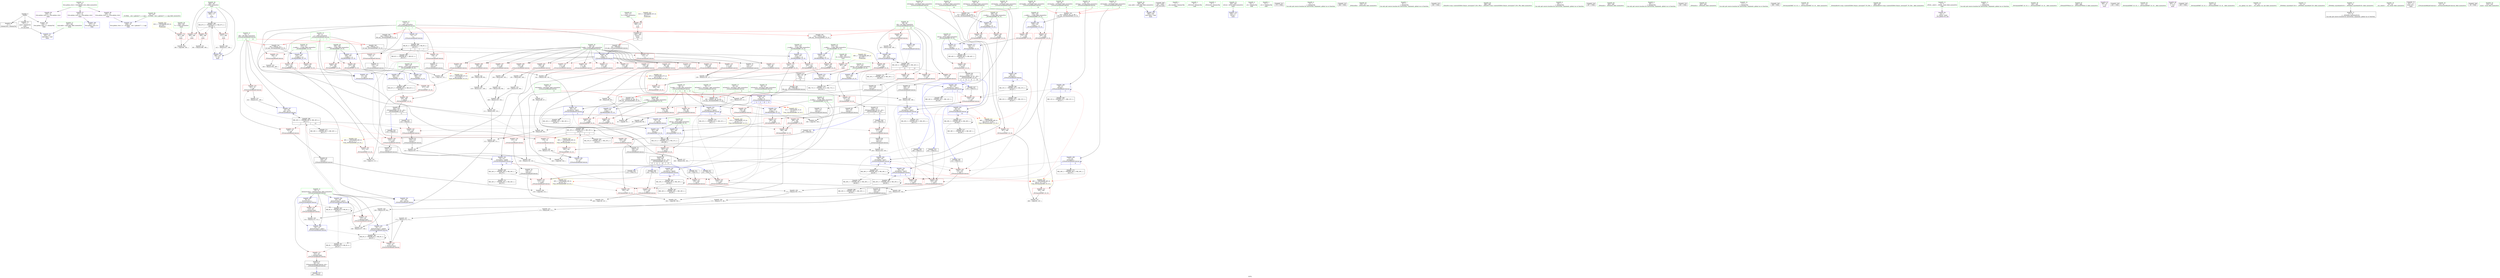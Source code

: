 digraph "SVFG" {
	label="SVFG";

	Node0x55c64eb5da50 [shape=record,color=grey,label="{NodeID: 0\nNullPtr}"];
	Node0x55c64eb5da50 -> Node0x55c64eb8b7a0[style=solid];
	Node0x55c64eb5da50 -> Node0x55c64eb8b8a0[style=solid];
	Node0x55c64eb5da50 -> Node0x55c64eb924e0[style=solid];
	Node0x55c64eb681c0 [shape=record,color=black,label="{NodeID: 360\nMR_87V_3 = PHI(MR_87V_4, MR_87V_2, )\npts\{367 \}\n}"];
	Node0x55c64eb681c0 -> Node0x55c64eb91ed0[style=dashed];
	Node0x55c64eb681c0 -> Node0x55c64eb91fa0[style=dashed];
	Node0x55c64eb681c0 -> Node0x55c64eb92070[style=dashed];
	Node0x55c64eb681c0 -> Node0x55c64eb95b50[style=dashed];
	Node0x55c64eb8cf90 [shape=record,color=blue,label="{NodeID: 194\n66\<--87\nref.tmp34\<--\n_Z20calculateBlandColorsxx\n|{|<s2>8}}"];
	Node0x55c64eb8cf90 -> Node0x55c64eb90190[style=dashed];
	Node0x55c64eb8cf90 -> Node0x55c64eb93140[style=dashed];
	Node0x55c64eb8cf90:s2 -> Node0x55c64ebc1a90[style=dashed,color=red];
	Node0x55c64eb8a1b0 [shape=record,color=red,label="{NodeID: 111\n141\<--48\n\<--V.addr\n_Z20calculateBlandColorsxx\n}"];
	Node0x55c64eb8a1b0 -> Node0x55c64eb9ce80[style=solid];
	Node0x55c64eb883f0 [shape=record,color=green,label="{NodeID: 28\n64\<--65\nref.tmp30\<--ref.tmp30_field_insensitive\n_Z20calculateBlandColorsxx\n|{|<s1>8}}"];
	Node0x55c64eb883f0 -> Node0x55c64eb8cec0[style=solid];
	Node0x55c64eb883f0:s1 -> Node0x55c64ebe6240[style=solid,color=red];
	Node0x55c64ebe7c10 [shape=record,color=black,label="{NodeID: 554\n214 = PHI(278, )\n}"];
	Node0x55c64ebe7c10 -> Node0x55c64eb90330[style=solid];
	Node0x55c64eb955a0 [shape=record,color=blue,label="{NodeID: 222\n335\<--330\n__b.addr\<--__b\n_ZSt3maxIiERKT_S2_S2_\n}"];
	Node0x55c64eb955a0 -> Node0x55c64eb91ac0[style=dashed];
	Node0x55c64eb955a0 -> Node0x55c64eb91b90[style=dashed];
	Node0x55c64eb90190 [shape=record,color=red,label="{NodeID: 139\n170\<--169\n\<--call35\n_Z20calculateBlandColorsxx\n}"];
	Node0x55c64eb90190 -> Node0x55c64eb9cd00[style=solid];
	Node0x55c64eb8abc0 [shape=record,color=green,label="{NodeID: 56\n360\<--361\nargc.addr\<--argc.addr_field_insensitive\nmain\n}"];
	Node0x55c64eb8abc0 -> Node0x55c64eb958e0[style=solid];
	Node0x55c64ebc1600 [shape=record,color=yellow,style=double,label="{NodeID: 416\n69V_1 = ENCHI(MR_69V_0)\npts\{55 71 \}\nFun[_ZSt3minIiERKT_S2_S2_]}"];
	Node0x55c64ebc1600 -> Node0x55c64eb916b0[style=dashed];
	Node0x55c64eb9d180 [shape=record,color=grey,label="{NodeID: 333\n185 = Binary(184, 180, )\n}"];
	Node0x55c64eb9d180 -> Node0x55c64eb8d200[style=solid];
	Node0x55c64eb91850 [shape=record,color=red,label="{NodeID: 167\n351\<--331\n\<--retval\n_ZSt3maxIiERKT_S2_S2_\n}"];
	Node0x55c64eb91850 -> Node0x55c64eb8c9e0[style=solid];
	Node0x55c64eb8c430 [shape=record,color=black,label="{NodeID: 84\n210\<--209\nconv58\<--\n_Z20calculateBlandColorsxx\n}"];
	Node0x55c64eb8c430 -> Node0x55c64eb9ca00[style=solid];
	Node0x55c64eb868e0 [shape=record,color=green,label="{NodeID: 1\n7\<--1\n__dso_handle\<--dummyObj\nGlob }"];
	Node0x55c64eb686c0 [shape=record,color=black,label="{NodeID: 361\nMR_6V_7 = PHI(MR_6V_8, MR_6V_4, )\npts\{51 \}\n}"];
	Node0x55c64eb686c0 -> Node0x55c64eb8f2f0[style=dashed];
	Node0x55c64eb8d060 [shape=record,color=blue,label="{NodeID: 195\n50\<--175\ndistinctColors\<--add39\n_Z20calculateBlandColorsxx\n}"];
	Node0x55c64eb8d060 -> Node0x55c64eb8f150[style=dashed];
	Node0x55c64eb8d060 -> Node0x55c64eb8d060[style=dashed];
	Node0x55c64eb8d060 -> Node0x55c64eb93640[style=dashed];
	Node0x55c64eb8a280 [shape=record,color=red,label="{NodeID: 112\n155\<--48\n\<--V.addr\n_Z20calculateBlandColorsxx\n}"];
	Node0x55c64eb8a280 -> Node0x55c64eb9df00[style=solid];
	Node0x55c64eb884c0 [shape=record,color=green,label="{NodeID: 29\n66\<--67\nref.tmp34\<--ref.tmp34_field_insensitive\n_Z20calculateBlandColorsxx\n|{|<s1>8}}"];
	Node0x55c64eb884c0 -> Node0x55c64eb8cf90[style=solid];
	Node0x55c64eb884c0:s1 -> Node0x55c64ebe6560[style=solid,color=red];
	Node0x55c64ebe7d50 [shape=record,color=black,label="{NodeID: 555\n218 = PHI(303, )\n}"];
	Node0x55c64ebe7d50 -> Node0x55c64eb90400[style=solid];
	Node0x55c64eb95670 [shape=record,color=blue,label="{NodeID: 223\n331\<--345\nretval\<--\n_ZSt3maxIiERKT_S2_S2_\n}"];
	Node0x55c64eb95670 -> Node0x55c64ebb3620[style=dashed];
	Node0x55c64eb90260 [shape=record,color=red,label="{NodeID: 140\n203\<--202\n\<--call53\n_Z20calculateBlandColorsxx\n}"];
	Node0x55c64eb90260 -> Node0x55c64eb8c290[style=solid];
	Node0x55c64eb8ac90 [shape=record,color=green,label="{NodeID: 57\n362\<--363\nargv.addr\<--argv.addr_field_insensitive\nmain\n}"];
	Node0x55c64eb8ac90 -> Node0x55c64eb959b0[style=solid];
	Node0x55c64eb9d300 [shape=record,color=grey,label="{NodeID: 334\n128 = Binary(126, 127, )\n}"];
	Node0x55c64eb9d300 -> Node0x55c64eb92ac0[style=solid];
	Node0x55c64eb91920 [shape=record,color=red,label="{NodeID: 168\n339\<--333\n\<--__a.addr\n_ZSt3maxIiERKT_S2_S2_\n}"];
	Node0x55c64eb91920 -> Node0x55c64eb91c60[style=solid];
	Node0x55c64eb8c500 [shape=record,color=black,label="{NodeID: 85\n220\<--219\nconv65\<--\n_Z20calculateBlandColorsxx\n}"];
	Node0x55c64eb8c500 -> Node0x55c64eb9d000[style=solid];
	Node0x55c64eb86970 [shape=record,color=green,label="{NodeID: 2\n8\<--1\n_ZSt3cin\<--dummyObj\nGlob }"];
	Node0x55c64eb687b0 [shape=record,color=black,label="{NodeID: 362\nMR_8V_5 = PHI(MR_8V_1, MR_8V_3, )\npts\{53 \}\n}"];
	Node0x55c64eb8d130 [shape=record,color=blue,label="{NodeID: 196\n54\<--179\nj\<--inc\n_Z20calculateBlandColorsxx\n}"];
	Node0x55c64eb8d130 -> Node0x55c64ebb4020[style=dashed];
	Node0x55c64eb8a350 [shape=record,color=red,label="{NodeID: 113\n165\<--48\n\<--V.addr\n_Z20calculateBlandColorsxx\n}"];
	Node0x55c64eb8a350 -> Node0x55c64eb9c880[style=solid];
	Node0x55c64eb88590 [shape=record,color=green,label="{NodeID: 30\n68\<--69\ni43\<--i43_field_insensitive\n_Z20calculateBlandColorsxx\n|{|<s6>11|<s7>13}}"];
	Node0x55c64eb88590 -> Node0x55c64eb8f8a0[style=solid];
	Node0x55c64eb88590 -> Node0x55c64eb8f970[style=solid];
	Node0x55c64eb88590 -> Node0x55c64eb8fa40[style=solid];
	Node0x55c64eb88590 -> Node0x55c64eb8fb10[style=solid];
	Node0x55c64eb88590 -> Node0x55c64eb8d2d0[style=solid];
	Node0x55c64eb88590 -> Node0x55c64eb8daf0[style=solid];
	Node0x55c64eb88590:s6 -> Node0x55c64ebe5e50[style=solid,color=red];
	Node0x55c64eb88590:s7 -> Node0x55c64ebe8460[style=solid,color=red];
	Node0x55c64ebe7e90 [shape=record,color=black,label="{NodeID: 556\n169 = PHI(253, )\n}"];
	Node0x55c64ebe7e90 -> Node0x55c64eb90190[style=solid];
	Node0x55c64eb95740 [shape=record,color=blue,label="{NodeID: 224\n331\<--348\nretval\<--\n_ZSt3maxIiERKT_S2_S2_\n}"];
	Node0x55c64eb95740 -> Node0x55c64ebb3620[style=dashed];
	Node0x55c64eb90330 [shape=record,color=red,label="{NodeID: 141\n215\<--214\n\<--call60\n_Z20calculateBlandColorsxx\n}"];
	Node0x55c64eb90330 -> Node0x55c64eb9f400[style=solid];
	Node0x55c64eb8ad60 [shape=record,color=green,label="{NodeID: 58\n364\<--365\nT\<--T_field_insensitive\nmain\n}"];
	Node0x55c64eb8ad60 -> Node0x55c64eb91e00[style=solid];
	Node0x55c64ebc17f0 [shape=record,color=yellow,style=double,label="{NodeID: 418\n46V_1 = ENCHI(MR_46V_0)\npts\{57 65 73 81 \}\nFun[_ZSt3maxIxERKT_S2_S2_]}"];
	Node0x55c64ebc17f0 -> Node0x55c64eb90b50[style=dashed];
	Node0x55c64eb9d480 [shape=record,color=grey,label="{NodeID: 335\n102 = Binary(101, 96, )\n}"];
	Node0x55c64eb9d480 -> Node0x55c64eb9e800[style=solid];
	Node0x55c64eb919f0 [shape=record,color=red,label="{NodeID: 169\n348\<--333\n\<--__a.addr\n_ZSt3maxIiERKT_S2_S2_\n}"];
	Node0x55c64eb919f0 -> Node0x55c64eb95740[style=solid];
	Node0x55c64eb8c5d0 [shape=record,color=black,label="{NodeID: 86\n228\<--227\nconv70\<--\n_Z20calculateBlandColorsxx\n}"];
	Node0x55c64eb8c5d0 -> Node0x55c64eb9b680[style=solid];
	Node0x55c64eb86a00 [shape=record,color=green,label="{NodeID: 3\n9\<--1\n_ZSt4cout\<--dummyObj\nGlob }"];
	Node0x55c64eb688a0 [shape=record,color=black,label="{NodeID: 363\nMR_10V_6 = PHI(MR_10V_1, MR_10V_2, )\npts\{55 \}\n}"];
	Node0x55c64eb8d200 [shape=record,color=blue,label="{NodeID: 197\n52\<--185\ni\<--inc41\n_Z20calculateBlandColorsxx\n}"];
	Node0x55c64eb8d200 -> Node0x55c64eb93b40[style=dashed];
	Node0x55c64eb8a420 [shape=record,color=red,label="{NodeID: 114\n199\<--48\n\<--V.addr\n_Z20calculateBlandColorsxx\n}"];
	Node0x55c64eb8a420 -> Node0x55c64eb9b800[style=solid];
	Node0x55c64eb88660 [shape=record,color=green,label="{NodeID: 31\n70\<--71\nj48\<--j48_field_insensitive\n_Z20calculateBlandColorsxx\n|{|<s4>11|<s5>13}}"];
	Node0x55c64eb88660 -> Node0x55c64eb8fbe0[style=solid];
	Node0x55c64eb88660 -> Node0x55c64eb8fcb0[style=solid];
	Node0x55c64eb88660 -> Node0x55c64eb8d540[style=solid];
	Node0x55c64eb88660 -> Node0x55c64eb8da20[style=solid];
	Node0x55c64eb88660:s4 -> Node0x55c64ebe60c0[style=solid,color=red];
	Node0x55c64eb88660:s5 -> Node0x55c64ebe86a0[style=solid,color=red];
	Node0x55c64ebe7fd0 [shape=record,color=black,label="{NodeID: 557\n224 = PHI(278, )\n}"];
	Node0x55c64ebe7fd0 -> Node0x55c64eb904d0[style=solid];
	Node0x55c64eb95810 [shape=record,color=blue,label="{NodeID: 225\n358\<--117\nretval\<--\nmain\n}"];
	Node0x55c64eb90400 [shape=record,color=red,label="{NodeID: 142\n219\<--218\n\<--call64\n_Z20calculateBlandColorsxx\n}"];
	Node0x55c64eb90400 -> Node0x55c64eb8c500[style=solid];
	Node0x55c64eb8ae30 [shape=record,color=green,label="{NodeID: 59\n366\<--367\ni\<--i_field_insensitive\nmain\n}"];
	Node0x55c64eb8ae30 -> Node0x55c64eb91ed0[style=solid];
	Node0x55c64eb8ae30 -> Node0x55c64eb91fa0[style=solid];
	Node0x55c64eb8ae30 -> Node0x55c64eb92070[style=solid];
	Node0x55c64eb8ae30 -> Node0x55c64eb95a80[style=solid];
	Node0x55c64eb8ae30 -> Node0x55c64eb95b50[style=solid];
	Node0x55c64eb9d600 [shape=record,color=grey,label="{NodeID: 336\n104 = Binary(90, 103, )\n}"];
	Node0x55c64eb9d600 -> Node0x55c64eb9e680[style=solid];
	Node0x55c64eb91ac0 [shape=record,color=red,label="{NodeID: 170\n341\<--335\n\<--__b.addr\n_ZSt3maxIiERKT_S2_S2_\n}"];
	Node0x55c64eb91ac0 -> Node0x55c64eb91d30[style=solid];
	Node0x55c64eb8c6a0 [shape=record,color=black,label="{NodeID: 87\n43\<--251\n_Z20calculateBlandColorsxx_ret\<--\n_Z20calculateBlandColorsxx\n|{<s0>21}}"];
	Node0x55c64eb8c6a0:s0 -> Node0x55c64ebe5b20[style=solid,color=blue];
	Node0x55c64eb86a90 [shape=record,color=green,label="{NodeID: 4\n10\<--1\n.str\<--dummyObj\nGlob }"];
	Node0x55c64e7a1020 [shape=record,color=black,label="{NodeID: 530\n233 = PHI(253, )\n}"];
	Node0x55c64e7a1020 -> Node0x55c64eb90670[style=solid];
	Node0x55c64eb68990 [shape=record,color=black,label="{NodeID: 364\nMR_12V_4 = PHI(MR_12V_1, MR_12V_2, )\npts\{57 \}\n}"];
	Node0x55c64eb8d2d0 [shape=record,color=blue,label="{NodeID: 198\n68\<--117\ni43\<--\n_Z20calculateBlandColorsxx\n}"];
	Node0x55c64eb8d2d0 -> Node0x55c64ebbd820[style=dashed];
	Node0x55c64eb8ee10 [shape=record,color=red,label="{NodeID: 115\n211\<--48\n\<--V.addr\n_Z20calculateBlandColorsxx\n}"];
	Node0x55c64eb8ee10 -> Node0x55c64eb9ca00[style=solid];
	Node0x55c64eb88730 [shape=record,color=green,label="{NodeID: 32\n72\<--73\nref.tmp49\<--ref.tmp49_field_insensitive\n_Z20calculateBlandColorsxx\n|{|<s1>9}}"];
	Node0x55c64eb88730 -> Node0x55c64eb8d3a0[style=solid];
	Node0x55c64eb88730:s1 -> Node0x55c64ebe6240[style=solid,color=red];
	Node0x55c64ebe8110 [shape=record,color=black,label="{NodeID: 558\n226 = PHI(328, )\n}"];
	Node0x55c64ebe8110 -> Node0x55c64eb905a0[style=solid];
	Node0x55c64eb958e0 [shape=record,color=blue,label="{NodeID: 226\n360\<--356\nargc.addr\<--argc\nmain\n}"];
	Node0x55c64eb904d0 [shape=record,color=red,label="{NodeID: 143\n225\<--224\n\<--call67\n_Z20calculateBlandColorsxx\n}"];
	Node0x55c64eb904d0 -> Node0x55c64eb9dc00[style=solid];
	Node0x55c64eb8af00 [shape=record,color=green,label="{NodeID: 60\n368\<--369\nK\<--K_field_insensitive\nmain\n}"];
	Node0x55c64eb8af00 -> Node0x55c64eb92140[style=solid];
	Node0x55c64eb9d780 [shape=record,color=grey,label="{NodeID: 337\n242 = Binary(241, 180, )\n}"];
	Node0x55c64eb9d780 -> Node0x55c64eb8da20[style=solid];
	Node0x55c64eb91b90 [shape=record,color=red,label="{NodeID: 171\n345\<--335\n\<--__b.addr\n_ZSt3maxIiERKT_S2_S2_\n}"];
	Node0x55c64eb91b90 -> Node0x55c64eb95670[style=solid];
	Node0x55c64eb8c770 [shape=record,color=black,label="{NodeID: 88\n253\<--276\n_ZSt3maxIxERKT_S2_S2__ret\<--\n_ZSt3maxIxERKT_S2_S2_\n|{<s0>3|<s1>8|<s2>9|<s3>14}}"];
	Node0x55c64eb8c770:s0 -> Node0x55c64ebe72a0[style=solid,color=blue];
	Node0x55c64eb8c770:s1 -> Node0x55c64ebe7e90[style=solid,color=blue];
	Node0x55c64eb8c770:s2 -> Node0x55c64ebe7ad0[style=solid,color=blue];
	Node0x55c64eb8c770:s3 -> Node0x55c64e7a1020[style=solid,color=blue];
	Node0x55c64eb872d0 [shape=record,color=green,label="{NodeID: 5\n12\<--1\n.str.1\<--dummyObj\nGlob }"];
	Node0x55c64ebe55b0 [shape=record,color=black,label="{NodeID: 531\n375 = PHI()\n}"];
	Node0x55c64eb68a80 [shape=record,color=black,label="{NodeID: 365\nMR_14V_4 = PHI(MR_14V_1, MR_14V_2, )\npts\{59 \}\n}"];
	Node0x55c64eb8d3a0 [shape=record,color=blue,label="{NodeID: 199\n72\<--87\nref.tmp49\<--\n_Z20calculateBlandColorsxx\n|{|<s4>9}}"];
	Node0x55c64eb8d3a0 -> Node0x55c64eb90260[style=dashed];
	Node0x55c64eb8d3a0 -> Node0x55c64eb90670[style=dashed];
	Node0x55c64eb8d3a0 -> Node0x55c64eb8d3a0[style=dashed];
	Node0x55c64eb8d3a0 -> Node0x55c64ebb1820[style=dashed];
	Node0x55c64eb8d3a0:s4 -> Node0x55c64ebc17f0[style=dashed,color=red];
	Node0x55c64eb8eee0 [shape=record,color=red,label="{NodeID: 116\n221\<--48\n\<--V.addr\n_Z20calculateBlandColorsxx\n}"];
	Node0x55c64eb8eee0 -> Node0x55c64eb9d000[style=solid];
	Node0x55c64eb88800 [shape=record,color=green,label="{NodeID: 33\n74\<--75\nref.tmp50\<--ref.tmp50_field_insensitive\n_Z20calculateBlandColorsxx\n|{|<s1>9}}"];
	Node0x55c64eb88800 -> Node0x55c64eb8d470[style=solid];
	Node0x55c64eb88800:s1 -> Node0x55c64ebe6560[style=solid,color=red];
	Node0x55c64ebe8250 [shape=record,color=black,label="{NodeID: 559\n45 = PHI(400, )\n1st arg _Z20calculateBlandColorsxx }"];
	Node0x55c64ebe8250 -> Node0x55c64eb926b0[style=solid];
	Node0x55c64eb959b0 [shape=record,color=blue,label="{NodeID: 227\n362\<--357\nargv.addr\<--argv\nmain\n}"];
	Node0x55c64eb905a0 [shape=record,color=red,label="{NodeID: 144\n227\<--226\n\<--call69\n_Z20calculateBlandColorsxx\n}"];
	Node0x55c64eb905a0 -> Node0x55c64eb8c5d0[style=solid];
	Node0x55c64eb8afd0 [shape=record,color=green,label="{NodeID: 61\n370\<--371\nV\<--V_field_insensitive\nmain\n}"];
	Node0x55c64eb8afd0 -> Node0x55c64eb92210[style=solid];
	Node0x55c64ebc1a90 [shape=record,color=yellow,style=double,label="{NodeID: 421\n48V_1 = ENCHI(MR_48V_0)\npts\{59 67 75 83 \}\nFun[_ZSt3maxIxERKT_S2_S2_]}"];
	Node0x55c64ebc1a90 -> Node0x55c64eb90c20[style=dashed];
	Node0x55c64eb9d900 [shape=record,color=grey,label="{NodeID: 338\n238 = Binary(237, 236, )\n}"];
	Node0x55c64eb9d900 -> Node0x55c64eb8d950[style=solid];
	Node0x55c64eb91c60 [shape=record,color=red,label="{NodeID: 172\n340\<--339\n\<--\n_ZSt3maxIiERKT_S2_S2_\n}"];
	Node0x55c64eb91c60 -> Node0x55c64eb9ee00[style=solid];
	Node0x55c64eb8c840 [shape=record,color=black,label="{NodeID: 89\n278\<--301\n_ZSt3minIxERKT_S2_S2__ret\<--\n_ZSt3minIxERKT_S2_S2_\n|{<s0>4|<s1>6|<s2>10|<s3>12}}"];
	Node0x55c64eb8c840:s0 -> Node0x55c64ebe75a0[style=solid,color=blue];
	Node0x55c64eb8c840:s1 -> Node0x55c64ebe7850[style=solid,color=blue];
	Node0x55c64eb8c840:s2 -> Node0x55c64ebe7c10[style=solid,color=blue];
	Node0x55c64eb8c840:s3 -> Node0x55c64ebe7fd0[style=solid,color=blue];
	Node0x55c64eb87360 [shape=record,color=green,label="{NodeID: 6\n15\<--1\n\<--dummyObj\nCan only get source location for instruction, argument, global var or function.}"];
	Node0x55c64ebe5680 [shape=record,color=black,label="{NodeID: 532\n384 = PHI()\n}"];
	Node0x55c64ebafa50 [shape=record,color=black,label="{NodeID: 366\nMR_16V_5 = PHI(MR_16V_1, MR_16V_2, )\npts\{61 \}\n}"];
	Node0x55c64eb8d470 [shape=record,color=blue,label="{NodeID: 200\n74\<--200\nref.tmp50\<--sub52\n_Z20calculateBlandColorsxx\n|{|<s4>9}}"];
	Node0x55c64eb8d470 -> Node0x55c64eb90260[style=dashed];
	Node0x55c64eb8d470 -> Node0x55c64eb90670[style=dashed];
	Node0x55c64eb8d470 -> Node0x55c64eb8d470[style=dashed];
	Node0x55c64eb8d470 -> Node0x55c64ebb1d20[style=dashed];
	Node0x55c64eb8d470:s4 -> Node0x55c64ebc1a90[style=dashed,color=red];
	Node0x55c64eb8efb0 [shape=record,color=red,label="{NodeID: 117\n229\<--48\n\<--V.addr\n_Z20calculateBlandColorsxx\n}"];
	Node0x55c64eb8efb0 -> Node0x55c64eb9b680[style=solid];
	Node0x55c64eb888d0 [shape=record,color=green,label="{NodeID: 34\n76\<--77\nref.tmp57\<--ref.tmp57_field_insensitive\n_Z20calculateBlandColorsxx\n|{|<s1>10}}"];
	Node0x55c64eb888d0 -> Node0x55c64eb8d610[style=solid];
	Node0x55c64eb888d0:s1 -> Node0x55c64ebe6960[style=solid,color=red];
	Node0x55c64ebe8390 [shape=record,color=black,label="{NodeID: 560\n356 = PHI()\n0th arg main }"];
	Node0x55c64ebe8390 -> Node0x55c64eb958e0[style=solid];
	Node0x55c64ebba620 [shape=record,color=black,label="{NodeID: 394\nMR_51V_3 = PHI(MR_51V_4, MR_51V_2, )\npts\{282 \}\n}"];
	Node0x55c64ebba620 -> Node0x55c64eb90cf0[style=dashed];
	Node0x55c64eb95a80 [shape=record,color=blue,label="{NodeID: 228\n366\<--117\ni\<--\nmain\n}"];
	Node0x55c64eb95a80 -> Node0x55c64eb681c0[style=dashed];
	Node0x55c64eb90670 [shape=record,color=red,label="{NodeID: 145\n234\<--233\n\<--call73\n_Z20calculateBlandColorsxx\n}"];
	Node0x55c64eb90670 -> Node0x55c64eb9dc00[style=solid];
	Node0x55c64eb8b0a0 [shape=record,color=green,label="{NodeID: 62\n376\<--377\n_ZNSirsERi\<--_ZNSirsERi_field_insensitive\n}"];
	Node0x55c64ebc1b70 [shape=record,color=yellow,style=double,label="{NodeID: 422\n2V_1 = ENCHI(MR_2V_0)\npts\{47 \}\nFun[_ZSt3minIxERKT_S2_S2_]}"];
	Node0x55c64ebc1b70 -> Node0x55c64eb91100[style=dashed];
	Node0x55c64ebc1b70 -> Node0x55c64eb911d0[style=dashed];
	Node0x55c64eb9da80 [shape=record,color=grey,label="{NodeID: 339\n110 = Binary(107, 109, )\n}"];
	Node0x55c64eb9da80 -> Node0x55c64eb9e080[style=solid];
	Node0x55c64eb91d30 [shape=record,color=red,label="{NodeID: 173\n342\<--341\n\<--\n_ZSt3maxIiERKT_S2_S2_\n}"];
	Node0x55c64eb91d30 -> Node0x55c64eb9ee00[style=solid];
	Node0x55c64eb8c910 [shape=record,color=black,label="{NodeID: 90\n303\<--326\n_ZSt3minIiERKT_S2_S2__ret\<--\n_ZSt3minIiERKT_S2_S2_\n|{<s0>5|<s1>11}}"];
	Node0x55c64eb8c910:s0 -> Node0x55c64ebe7710[style=solid,color=blue];
	Node0x55c64eb8c910:s1 -> Node0x55c64ebe7d50[style=solid,color=blue];
	Node0x55c64eb873f0 [shape=record,color=green,label="{NodeID: 7\n87\<--1\n\<--dummyObj\nCan only get source location for instruction, argument, global var or function.}"];
	Node0x55c64ebe5750 [shape=record,color=black,label="{NodeID: 533\n385 = PHI()\n}"];
	Node0x55c64ebc3480 [shape=record,color=yellow,style=double,label="{NodeID: 450\n85V_1 = ENCHI(MR_85V_0)\npts\{365 \}\nFun[main]}"];
	Node0x55c64ebc3480 -> Node0x55c64eb91e00[style=dashed];
	Node0x55c64ebaff20 [shape=record,color=black,label="{NodeID: 367\nMR_18V_5 = PHI(MR_18V_1, MR_18V_2, )\npts\{63 \}\n}"];
	Node0x55c64eb8d540 [shape=record,color=blue,label="{NodeID: 201\n70\<--204\nj48\<--conv54\n_Z20calculateBlandColorsxx\n}"];
	Node0x55c64eb8d540 -> Node0x55c64ebbb020[style=dashed];
	Node0x55c64eb8f080 [shape=record,color=red,label="{NodeID: 118\n113\<--50\n\<--distinctColors\n_Z20calculateBlandColorsxx\n}"];
	Node0x55c64eb8f080 -> Node0x55c64eb9be00[style=solid];
	Node0x55c64eb889a0 [shape=record,color=green,label="{NodeID: 35\n78\<--79\nref.tmp63\<--ref.tmp63_field_insensitive\n_Z20calculateBlandColorsxx\n|{|<s1>12}}"];
	Node0x55c64eb889a0 -> Node0x55c64eb8d6e0[style=solid];
	Node0x55c64eb889a0:s1 -> Node0x55c64ebe6760[style=solid,color=red];
	Node0x55c64ebe8460 [shape=record,color=black,label="{NodeID: 561\n329 = PHI(52, 68, )\n0th arg _ZSt3maxIiERKT_S2_S2_ }"];
	Node0x55c64ebe8460 -> Node0x55c64eb954d0[style=solid];
	Node0x55c64eb95b50 [shape=record,color=blue,label="{NodeID: 229\n366\<--412\ni\<--inc\nmain\n}"];
	Node0x55c64eb95b50 -> Node0x55c64eb681c0[style=dashed];
	Node0x55c64eb90740 [shape=record,color=red,label="{NodeID: 146\n276\<--256\n\<--retval\n_ZSt3maxIxERKT_S2_S2_\n}"];
	Node0x55c64eb90740 -> Node0x55c64eb8c770[style=solid];
	Node0x55c64eb8b1a0 [shape=record,color=green,label="{NodeID: 63\n388\<--389\n_ZStlsISt11char_traitsIcEERSt13basic_ostreamIcT_ES5_PKc\<--_ZStlsISt11char_traitsIcEERSt13basic_ostreamIcT_ES5_PKc_field_insensitive\n}"];
	Node0x55c64eb9dc00 [shape=record,color=grey,label="{NodeID: 340\n235 = Binary(225, 234, )\n}"];
	Node0x55c64eb9dc00 -> Node0x55c64eb9e200[style=solid];
	Node0x55c64eb91e00 [shape=record,color=red,label="{NodeID: 174\n381\<--364\n\<--T\nmain\n}"];
	Node0x55c64eb91e00 -> Node0x55c64eb9eb00[style=solid];
	Node0x55c64eb8c9e0 [shape=record,color=black,label="{NodeID: 91\n328\<--351\n_ZSt3maxIiERKT_S2_S2__ret\<--\n_ZSt3maxIiERKT_S2_S2_\n|{<s0>7|<s1>13}}"];
	Node0x55c64eb8c9e0:s0 -> Node0x55c64ebe7990[style=solid,color=blue];
	Node0x55c64eb8c9e0:s1 -> Node0x55c64ebe8110[style=solid,color=blue];
	Node0x55c64eb87480 [shape=record,color=green,label="{NodeID: 8\n90\<--1\n\<--dummyObj\nCan only get source location for instruction, argument, global var or function.}"];
	Node0x55c64ebe5820 [shape=record,color=black,label="{NodeID: 534\n387 = PHI()\n}"];
	Node0x55c64ebb0420 [shape=record,color=black,label="{NodeID: 368\nMR_20V_5 = PHI(MR_20V_1, MR_20V_2, )\npts\{65 \}\n}"];
	Node0x55c64eb8d610 [shape=record,color=blue,label="{NodeID: 202\n76\<--212\nref.tmp57\<--add59\n_Z20calculateBlandColorsxx\n|{|<s4>10}}"];
	Node0x55c64eb8d610 -> Node0x55c64eb90330[style=dashed];
	Node0x55c64eb8d610 -> Node0x55c64eb904d0[style=dashed];
	Node0x55c64eb8d610 -> Node0x55c64eb8d610[style=dashed];
	Node0x55c64eb8d610 -> Node0x55c64ebb2220[style=dashed];
	Node0x55c64eb8d610:s4 -> Node0x55c64ebc1f20[style=dashed,color=red];
	Node0x55c64eb8f150 [shape=record,color=red,label="{NodeID: 119\n174\<--50\n\<--distinctColors\n_Z20calculateBlandColorsxx\n}"];
	Node0x55c64eb8f150 -> Node0x55c64eb9bf80[style=solid];
	Node0x55c64eb88a70 [shape=record,color=green,label="{NodeID: 36\n80\<--81\nref.tmp68\<--ref.tmp68_field_insensitive\n_Z20calculateBlandColorsxx\n|{|<s1>14}}"];
	Node0x55c64eb88a70 -> Node0x55c64eb8d7b0[style=solid];
	Node0x55c64eb88a70:s1 -> Node0x55c64ebe6240[style=solid,color=red];
	Node0x55c64ebe86a0 [shape=record,color=black,label="{NodeID: 562\n330 = PHI(54, 70, )\n1st arg _ZSt3maxIiERKT_S2_S2_ }"];
	Node0x55c64ebe86a0 -> Node0x55c64eb955a0[style=solid];
	Node0x55c64ebbb020 [shape=record,color=black,label="{NodeID: 396\nMR_26V_5 = PHI(MR_26V_6, MR_26V_4, )\npts\{71 \}\n|{|<s7>11|<s8>13}}"];
	Node0x55c64ebbb020 -> Node0x55c64eb8fbe0[style=dashed];
	Node0x55c64ebbb020 -> Node0x55c64eb8fcb0[style=dashed];
	Node0x55c64ebbb020 -> Node0x55c64eb90400[style=dashed];
	Node0x55c64ebbb020 -> Node0x55c64eb905a0[style=dashed];
	Node0x55c64ebbb020 -> Node0x55c64eb8d540[style=dashed];
	Node0x55c64ebbb020 -> Node0x55c64eb8da20[style=dashed];
	Node0x55c64ebbb020 -> Node0x55c64ebb1320[style=dashed];
	Node0x55c64ebbb020:s7 -> Node0x55c64ebc1600[style=dashed,color=red];
	Node0x55c64ebbb020:s8 -> Node0x55c64ebc3bb0[style=dashed,color=red];
	Node0x55c64eb90810 [shape=record,color=red,label="{NodeID: 147\n264\<--258\n\<--__a.addr\n_ZSt3maxIxERKT_S2_S2_\n}"];
	Node0x55c64eb90810 -> Node0x55c64eb90b50[style=solid];
	Node0x55c64eb8b2a0 [shape=record,color=green,label="{NodeID: 64\n393\<--394\n_ZNSolsEi\<--_ZNSolsEi_field_insensitive\n}"];
	Node0x55c64eb9dd80 [shape=record,color=grey,label="{NodeID: 341\n109 = Binary(108, 96, )\n}"];
	Node0x55c64eb9dd80 -> Node0x55c64eb9da80[style=solid];
	Node0x55c64eb91ed0 [shape=record,color=red,label="{NodeID: 175\n380\<--366\n\<--i\nmain\n}"];
	Node0x55c64eb91ed0 -> Node0x55c64eb9eb00[style=solid];
	Node0x55c64eb8cab0 [shape=record,color=black,label="{NodeID: 92\n398\<--397\nconv\<--\nmain\n|{<s0>21}}"];
	Node0x55c64eb8cab0:s0 -> Node0x55c64ebe6b60[style=solid,color=red];
	Node0x55c64eb87510 [shape=record,color=green,label="{NodeID: 9\n96\<--1\n\<--dummyObj\nCan only get source location for instruction, argument, global var or function.}"];
	Node0x55c64ebe5920 [shape=record,color=black,label="{NodeID: 535\n392 = PHI()\n}"];
	Node0x55c64ebc3640 [shape=record,color=yellow,style=double,label="{NodeID: 452\n89V_1 = ENCHI(MR_89V_0)\npts\{369 \}\nFun[main]}"];
	Node0x55c64ebc3640 -> Node0x55c64eb92140[style=dashed];
	Node0x55c64ebb0920 [shape=record,color=black,label="{NodeID: 369\nMR_22V_5 = PHI(MR_22V_1, MR_22V_2, )\npts\{67 \}\n}"];
	Node0x55c64eb8d6e0 [shape=record,color=blue,label="{NodeID: 203\n78\<--222\nref.tmp63\<--add66\n_Z20calculateBlandColorsxx\n|{|<s4>12}}"];
	Node0x55c64eb8d6e0 -> Node0x55c64eb90330[style=dashed];
	Node0x55c64eb8d6e0 -> Node0x55c64eb904d0[style=dashed];
	Node0x55c64eb8d6e0 -> Node0x55c64eb8d6e0[style=dashed];
	Node0x55c64eb8d6e0 -> Node0x55c64ebae200[style=dashed];
	Node0x55c64eb8d6e0:s4 -> Node0x55c64ebc2000[style=dashed,color=red];
	Node0x55c64eb8f220 [shape=record,color=red,label="{NodeID: 120\n237\<--50\n\<--distinctColors\n_Z20calculateBlandColorsxx\n}"];
	Node0x55c64eb8f220 -> Node0x55c64eb9d900[style=solid];
	Node0x55c64eb88b40 [shape=record,color=green,label="{NodeID: 37\n82\<--83\nref.tmp72\<--ref.tmp72_field_insensitive\n_Z20calculateBlandColorsxx\n|{|<s1>14}}"];
	Node0x55c64eb88b40 -> Node0x55c64eb8d880[style=solid];
	Node0x55c64eb88b40:s1 -> Node0x55c64ebe6560[style=solid,color=red];
	Node0x55c64eb908e0 [shape=record,color=red,label="{NodeID: 148\n273\<--258\n\<--__a.addr\n_ZSt3maxIxERKT_S2_S2_\n}"];
	Node0x55c64eb908e0 -> Node0x55c64eb94d80[style=solid];
	Node0x55c64eb8b3a0 [shape=record,color=green,label="{NodeID: 65\n403\<--404\n_ZNSolsEx\<--_ZNSolsEx_field_insensitive\n}"];
	Node0x55c64eb9df00 [shape=record,color=grey,label="{NodeID: 342\n156 = Binary(154, 155, )\n}"];
	Node0x55c64eb9df00 -> Node0x55c64eb8cdf0[style=solid];
	Node0x55c64eb91fa0 [shape=record,color=red,label="{NodeID: 176\n390\<--366\n\<--i\nmain\n}"];
	Node0x55c64eb91fa0 -> Node0x55c64eb9c100[style=solid];
	Node0x55c64eb8cb80 [shape=record,color=black,label="{NodeID: 93\n400\<--399\nconv6\<--\nmain\n|{<s0>21}}"];
	Node0x55c64eb8cb80:s0 -> Node0x55c64ebe8250[style=solid,color=red];
	Node0x55c64eb875a0 [shape=record,color=green,label="{NodeID: 10\n117\<--1\n\<--dummyObj\nCan only get source location for instruction, argument, global var or function.}"];
	Node0x55c64ebe5a20 [shape=record,color=black,label="{NodeID: 536\n396 = PHI()\n}"];
	Node0x55c64ebc3720 [shape=record,color=yellow,style=double,label="{NodeID: 453\n91V_1 = ENCHI(MR_91V_0)\npts\{371 \}\nFun[main]}"];
	Node0x55c64ebc3720 -> Node0x55c64eb92210[style=dashed];
	Node0x55c64ebb0e20 [shape=record,color=black,label="{NodeID: 370\nMR_24V_2 = PHI(MR_24V_4, MR_24V_1, )\npts\{69 \}\n}"];
	Node0x55c64eb8d7b0 [shape=record,color=blue,label="{NodeID: 204\n80\<--230\nref.tmp68\<--sub71\n_Z20calculateBlandColorsxx\n|{|<s3>14}}"];
	Node0x55c64eb8d7b0 -> Node0x55c64eb90670[style=dashed];
	Node0x55c64eb8d7b0 -> Node0x55c64eb8d7b0[style=dashed];
	Node0x55c64eb8d7b0 -> Node0x55c64ebae700[style=dashed];
	Node0x55c64eb8d7b0:s3 -> Node0x55c64ebc17f0[style=dashed,color=red];
	Node0x55c64eb8f2f0 [shape=record,color=red,label="{NodeID: 121\n251\<--50\n\<--distinctColors\n_Z20calculateBlandColorsxx\n}"];
	Node0x55c64eb8f2f0 -> Node0x55c64eb8c6a0[style=solid];
	Node0x55c64eb88c10 [shape=record,color=green,label="{NodeID: 38\n131\<--132\n_ZSt3maxIxERKT_S2_S2_\<--_ZSt3maxIxERKT_S2_S2__field_insensitive\n}"];
	Node0x55c64eb9b680 [shape=record,color=grey,label="{NodeID: 315\n230 = Binary(228, 229, )\n}"];
	Node0x55c64eb9b680 -> Node0x55c64eb8d7b0[style=solid];
	Node0x55c64eb909b0 [shape=record,color=red,label="{NodeID: 149\n266\<--260\n\<--__b.addr\n_ZSt3maxIxERKT_S2_S2_\n}"];
	Node0x55c64eb909b0 -> Node0x55c64eb90c20[style=solid];
	Node0x55c64eb8b4a0 [shape=record,color=green,label="{NodeID: 66\n406\<--407\n_ZSt4endlIcSt11char_traitsIcEERSt13basic_ostreamIT_T0_ES6_\<--_ZSt4endlIcSt11char_traitsIcEERSt13basic_ostreamIT_T0_ES6__field_insensitive\n}"];
	Node0x55c64ebc1f20 [shape=record,color=yellow,style=double,label="{NodeID: 426\n57V_1 = ENCHI(MR_57V_0)\npts\{61 77 \}\nFun[_ZSt3minIxERKT_S2_S2_]}"];
	Node0x55c64ebc1f20 -> Node0x55c64eb91100[style=dashed];
	Node0x55c64eb9e080 [shape=record,color=grey,label="{NodeID: 343\n111 = Binary(106, 110, )\n}"];
	Node0x55c64eb9e080 -> Node0x55c64eb9e380[style=solid];
	Node0x55c64eb92070 [shape=record,color=red,label="{NodeID: 177\n411\<--366\n\<--i\nmain\n}"];
	Node0x55c64eb92070 -> Node0x55c64eb9e980[style=solid];
	Node0x55c64eb8cc50 [shape=record,color=purple,label="{NodeID: 94\n25\<--4\n\<--_ZStL8__ioinit\n__cxx_global_var_init\n}"];
	Node0x55c64eb87630 [shape=record,color=green,label="{NodeID: 11\n180\<--1\n\<--dummyObj\nCan only get source location for instruction, argument, global var or function.}"];
	Node0x55c64ebe5b20 [shape=record,color=black,label="{NodeID: 537\n401 = PHI(43, )\n}"];
	Node0x55c64ebb1320 [shape=record,color=black,label="{NodeID: 371\nMR_26V_2 = PHI(MR_26V_3, MR_26V_1, )\npts\{71 \}\n}"];
	Node0x55c64eb8d880 [shape=record,color=blue,label="{NodeID: 205\n82\<--87\nref.tmp72\<--\n_Z20calculateBlandColorsxx\n|{|<s3>14}}"];
	Node0x55c64eb8d880 -> Node0x55c64eb90670[style=dashed];
	Node0x55c64eb8d880 -> Node0x55c64eb8d880[style=dashed];
	Node0x55c64eb8d880 -> Node0x55c64ebae7f0[style=dashed];
	Node0x55c64eb8d880:s3 -> Node0x55c64ebc1a90[style=dashed,color=red];
	Node0x55c64eb8f3c0 [shape=record,color=red,label="{NodeID: 122\n119\<--52\n\<--i\n_Z20calculateBlandColorsxx\n}"];
	Node0x55c64eb8f3c0 -> Node0x55c64eb8bb40[style=solid];
	Node0x55c64eb88d10 [shape=record,color=green,label="{NodeID: 39\n145\<--146\n_ZSt3minIxERKT_S2_S2_\<--_ZSt3minIxERKT_S2_S2__field_insensitive\n}"];
	Node0x55c64eb9b800 [shape=record,color=grey,label="{NodeID: 316\n200 = Binary(198, 199, )\n}"];
	Node0x55c64eb9b800 -> Node0x55c64eb8d470[style=solid];
	Node0x55c64eb90a80 [shape=record,color=red,label="{NodeID: 150\n270\<--260\n\<--__b.addr\n_ZSt3maxIxERKT_S2_S2_\n}"];
	Node0x55c64eb90a80 -> Node0x55c64eb8dd60[style=solid];
	Node0x55c64eb8b5a0 [shape=record,color=green,label="{NodeID: 67\n408\<--409\n_ZNSolsEPFRSoS_E\<--_ZNSolsEPFRSoS_E_field_insensitive\n}"];
	Node0x55c64ebc2000 [shape=record,color=yellow,style=double,label="{NodeID: 427\n59V_1 = ENCHI(MR_59V_0)\npts\{63 79 \}\nFun[_ZSt3minIxERKT_S2_S2_]}"];
	Node0x55c64ebc2000 -> Node0x55c64eb911d0[style=dashed];
	Node0x55c64eb9e200 [shape=record,color=grey,label="{NodeID: 344\n236 = Binary(235, 96, )\n}"];
	Node0x55c64eb9e200 -> Node0x55c64eb9d900[style=solid];
	Node0x55c64eb92140 [shape=record,color=red,label="{NodeID: 178\n397\<--368\n\<--K\nmain\n}"];
	Node0x55c64eb92140 -> Node0x55c64eb8cab0[style=solid];
	Node0x55c64eb8cd20 [shape=record,color=purple,label="{NodeID: 95\n386\<--10\n\<--.str\nmain\n}"];
	Node0x55c64eb876c0 [shape=record,color=green,label="{NodeID: 12\n4\<--6\n_ZStL8__ioinit\<--_ZStL8__ioinit_field_insensitive\nGlob }"];
	Node0x55c64eb876c0 -> Node0x55c64eb8cc50[style=solid];
	Node0x55c64ebe5cb0 [shape=record,color=black,label="{NodeID: 538\n402 = PHI()\n}"];
	Node0x55c64ebb1820 [shape=record,color=black,label="{NodeID: 372\nMR_28V_2 = PHI(MR_28V_3, MR_28V_1, )\npts\{73 \}\n}"];
	Node0x55c64eb8d950 [shape=record,color=blue,label="{NodeID: 206\n50\<--238\ndistinctColors\<--add76\n_Z20calculateBlandColorsxx\n}"];
	Node0x55c64eb8d950 -> Node0x55c64eb8f220[style=dashed];
	Node0x55c64eb8d950 -> Node0x55c64eb8d950[style=dashed];
	Node0x55c64eb8d950 -> Node0x55c64ebbd320[style=dashed];
	Node0x55c64eb8f490 [shape=record,color=red,label="{NodeID: 123\n125\<--52\n\<--i\n_Z20calculateBlandColorsxx\n}"];
	Node0x55c64eb8f490 -> Node0x55c64eb8bc10[style=solid];
	Node0x55c64eb88e10 [shape=record,color=green,label="{NodeID: 40\n151\<--152\n_ZSt3minIiERKT_S2_S2_\<--_ZSt3minIiERKT_S2_S2__field_insensitive\n}"];
	Node0x55c64eb9b980 [shape=record,color=grey,label="{NodeID: 317\n98 = Binary(90, 97, )\n}"];
	Node0x55c64eb9b980 -> Node0x55c64eb9e500[style=solid];
	Node0x55c64eb90b50 [shape=record,color=red,label="{NodeID: 151\n265\<--264\n\<--\n_ZSt3maxIxERKT_S2_S2_\n}"];
	Node0x55c64eb90b50 -> Node0x55c64eb9f580[style=solid];
	Node0x55c64eb8b6a0 [shape=record,color=green,label="{NodeID: 68\n16\<--433\n_GLOBAL__sub_I_ppham27_1_1.cpp\<--_GLOBAL__sub_I_ppham27_1_1.cpp_field_insensitive\n}"];
	Node0x55c64eb8b6a0 -> Node0x55c64eb923e0[style=solid];
	Node0x55c64eb9e380 [shape=record,color=grey,label="{NodeID: 345\n112 = Binary(99, 111, )\n}"];
	Node0x55c64eb9e380 -> Node0x55c64eb9be00[style=solid];
	Node0x55c64eb92210 [shape=record,color=red,label="{NodeID: 179\n399\<--370\n\<--V\nmain\n}"];
	Node0x55c64eb92210 -> Node0x55c64eb8cb80[style=solid];
	Node0x55c64eb894f0 [shape=record,color=purple,label="{NodeID: 96\n395\<--12\n\<--.str.1\nmain\n}"];
	Node0x55c64eb87750 [shape=record,color=green,label="{NodeID: 13\n14\<--18\nllvm.global_ctors\<--llvm.global_ctors_field_insensitive\nGlob }"];
	Node0x55c64eb87750 -> Node0x55c64eb895c0[style=solid];
	Node0x55c64eb87750 -> Node0x55c64eb896c0[style=solid];
	Node0x55c64eb87750 -> Node0x55c64eb897c0[style=solid];
	Node0x55c64ebe5d80 [shape=record,color=black,label="{NodeID: 539\n405 = PHI()\n}"];
	Node0x55c64ebb1d20 [shape=record,color=black,label="{NodeID: 373\nMR_30V_2 = PHI(MR_30V_3, MR_30V_1, )\npts\{75 \}\n}"];
	Node0x55c64eb8da20 [shape=record,color=blue,label="{NodeID: 207\n70\<--242\nj48\<--inc78\n_Z20calculateBlandColorsxx\n}"];
	Node0x55c64eb8da20 -> Node0x55c64ebbb020[style=dashed];
	Node0x55c64eb8f560 [shape=record,color=red,label="{NodeID: 124\n139\<--52\n\<--i\n_Z20calculateBlandColorsxx\n}"];
	Node0x55c64eb8f560 -> Node0x55c64eb8be80[style=solid];
	Node0x55c64eb88f10 [shape=record,color=green,label="{NodeID: 41\n161\<--162\n_ZSt3maxIiERKT_S2_S2_\<--_ZSt3maxIiERKT_S2_S2__field_insensitive\n}"];
	Node0x55c64ebbc920 [shape=record,color=black,label="{NodeID: 401\nMR_40V_3 = PHI(MR_40V_4, MR_40V_2, )\npts\{257 \}\n}"];
	Node0x55c64ebbc920 -> Node0x55c64eb90740[style=dashed];
	Node0x55c64eb9bb00 [shape=record,color=grey,label="{NodeID: 318\n95 = Binary(94, 96, )\n}"];
	Node0x55c64eb9bb00 -> Node0x55c64eb9e500[style=solid];
	Node0x55c64eb90c20 [shape=record,color=red,label="{NodeID: 152\n267\<--266\n\<--\n_ZSt3maxIxERKT_S2_S2_\n}"];
	Node0x55c64eb90c20 -> Node0x55c64eb9f580[style=solid];
	Node0x55c64eb8b7a0 [shape=record,color=black,label="{NodeID: 69\n2\<--3\ndummyVal\<--dummyVal\n}"];
	Node0x55c64eb9e500 [shape=record,color=grey,label="{NodeID: 346\n99 = Binary(95, 98, )\n}"];
	Node0x55c64eb9e500 -> Node0x55c64eb9e380[style=solid];
	Node0x55c64eb922e0 [shape=record,color=blue,label="{NodeID: 180\n437\<--15\nllvm.global_ctors_0\<--\nGlob }"];
	Node0x55c64eb895c0 [shape=record,color=purple,label="{NodeID: 97\n437\<--14\nllvm.global_ctors_0\<--llvm.global_ctors\nGlob }"];
	Node0x55c64eb895c0 -> Node0x55c64eb922e0[style=solid];
	Node0x55c64eb877e0 [shape=record,color=green,label="{NodeID: 14\n19\<--20\n__cxx_global_var_init\<--__cxx_global_var_init_field_insensitive\n}"];
	Node0x55c64ebe5e50 [shape=record,color=black,label="{NodeID: 540\n304 = PHI(52, 68, )\n0th arg _ZSt3minIiERKT_S2_S2_ }"];
	Node0x55c64ebe5e50 -> Node0x55c64eb95190[style=solid];
	Node0x55c64ebc3ad0 [shape=record,color=yellow,style=double,label="{NodeID: 457\n67V_1 = ENCHI(MR_67V_0)\npts\{53 69 \}\nFun[_ZSt3maxIiERKT_S2_S2_]}"];
	Node0x55c64ebc3ad0 -> Node0x55c64eb91c60[style=dashed];
	Node0x55c64ebb2220 [shape=record,color=black,label="{NodeID: 374\nMR_32V_2 = PHI(MR_32V_3, MR_32V_1, )\npts\{77 \}\n}"];
	Node0x55c64eb8daf0 [shape=record,color=blue,label="{NodeID: 208\n68\<--247\ni43\<--inc81\n_Z20calculateBlandColorsxx\n}"];
	Node0x55c64eb8daf0 -> Node0x55c64ebbd820[style=dashed];
	Node0x55c64eb8f630 [shape=record,color=red,label="{NodeID: 125\n184\<--52\n\<--i\n_Z20calculateBlandColorsxx\n}"];
	Node0x55c64eb8f630 -> Node0x55c64eb9d180[style=solid];
	Node0x55c64eb89010 [shape=record,color=green,label="{NodeID: 42\n256\<--257\nretval\<--retval_field_insensitive\n_ZSt3maxIxERKT_S2_S2_\n}"];
	Node0x55c64eb89010 -> Node0x55c64eb90740[style=solid];
	Node0x55c64eb89010 -> Node0x55c64eb8dd60[style=solid];
	Node0x55c64eb89010 -> Node0x55c64eb94d80[style=solid];
	Node0x55c64ebbce20 [shape=record,color=black,label="{NodeID: 402\nMR_61V_3 = PHI(MR_61V_4, MR_61V_2, )\npts\{307 \}\n}"];
	Node0x55c64ebbce20 -> Node0x55c64eb912a0[style=dashed];
	Node0x55c64eb9bc80 [shape=record,color=grey,label="{NodeID: 319\n101 = Binary(90, 100, )\n}"];
	Node0x55c64eb9bc80 -> Node0x55c64eb9d480[style=solid];
	Node0x55c64eb90cf0 [shape=record,color=red,label="{NodeID: 153\n301\<--281\n\<--retval\n_ZSt3minIxERKT_S2_S2_\n}"];
	Node0x55c64eb90cf0 -> Node0x55c64eb8c840[style=solid];
	Node0x55c64eb8b8a0 [shape=record,color=black,label="{NodeID: 70\n357\<--3\nargv\<--dummyVal\nmain\n1st arg main }"];
	Node0x55c64eb8b8a0 -> Node0x55c64eb959b0[style=solid];
	Node0x55c64eb9e680 [shape=record,color=grey,label="{NodeID: 347\n105 = Binary(104, 96, )\n}"];
	Node0x55c64eb9e680 -> Node0x55c64eb9e800[style=solid];
	Node0x55c64eb923e0 [shape=record,color=blue,label="{NodeID: 181\n438\<--16\nllvm.global_ctors_1\<--_GLOBAL__sub_I_ppham27_1_1.cpp\nGlob }"];
	Node0x55c64eb896c0 [shape=record,color=purple,label="{NodeID: 98\n438\<--14\nllvm.global_ctors_1\<--llvm.global_ctors\nGlob }"];
	Node0x55c64eb896c0 -> Node0x55c64eb923e0[style=solid];
	Node0x55c64eb878a0 [shape=record,color=green,label="{NodeID: 15\n23\<--24\n_ZNSt8ios_base4InitC1Ev\<--_ZNSt8ios_base4InitC1Ev_field_insensitive\n}"];
	Node0x55c64ebe60c0 [shape=record,color=black,label="{NodeID: 541\n305 = PHI(54, 70, )\n1st arg _ZSt3minIiERKT_S2_S2_ }"];
	Node0x55c64ebe60c0 -> Node0x55c64eb95260[style=solid];
	Node0x55c64ebc3bb0 [shape=record,color=yellow,style=double,label="{NodeID: 458\n69V_1 = ENCHI(MR_69V_0)\npts\{55 71 \}\nFun[_ZSt3maxIiERKT_S2_S2_]}"];
	Node0x55c64ebc3bb0 -> Node0x55c64eb91d30[style=dashed];
	Node0x55c64ebb2720 [shape=record,color=black,label="{NodeID: 375\nMR_34V_2 = PHI(MR_34V_3, MR_34V_1, )\npts\{79 \}\n}"];
	Node0x55c64eb8dbc0 [shape=record,color=blue,label="{NodeID: 209\n258\<--254\n__a.addr\<--__a\n_ZSt3maxIxERKT_S2_S2_\n}"];
	Node0x55c64eb8dbc0 -> Node0x55c64eb90810[style=dashed];
	Node0x55c64eb8dbc0 -> Node0x55c64eb908e0[style=dashed];
	Node0x55c64eb8f700 [shape=record,color=red,label="{NodeID: 126\n137\<--54\n\<--j\n_Z20calculateBlandColorsxx\n}"];
	Node0x55c64eb8f700 -> Node0x55c64eb8bdb0[style=solid];
	Node0x55c64eb890e0 [shape=record,color=green,label="{NodeID: 43\n258\<--259\n__a.addr\<--__a.addr_field_insensitive\n_ZSt3maxIxERKT_S2_S2_\n}"];
	Node0x55c64eb890e0 -> Node0x55c64eb90810[style=solid];
	Node0x55c64eb890e0 -> Node0x55c64eb908e0[style=solid];
	Node0x55c64eb890e0 -> Node0x55c64eb8dbc0[style=solid];
	Node0x55c64ebbd320 [shape=record,color=black,label="{NodeID: 403\nMR_6V_8 = PHI(MR_6V_9, MR_6V_2, )\npts\{51 \}\n}"];
	Node0x55c64ebbd320 -> Node0x55c64eb8f220[style=dashed];
	Node0x55c64ebbd320 -> Node0x55c64eb8d950[style=dashed];
	Node0x55c64ebbd320 -> Node0x55c64eb686c0[style=dashed];
	Node0x55c64ebbd320 -> Node0x55c64ebbd320[style=dashed];
	Node0x55c64eb9be00 [shape=record,color=grey,label="{NodeID: 320\n114 = Binary(113, 112, )\n}"];
	Node0x55c64eb9be00 -> Node0x55c64eb92850[style=solid];
	Node0x55c64eb90dc0 [shape=record,color=red,label="{NodeID: 154\n291\<--283\n\<--__a.addr\n_ZSt3minIxERKT_S2_S2_\n}"];
	Node0x55c64eb90dc0 -> Node0x55c64eb911d0[style=solid];
	Node0x55c64eb8b970 [shape=record,color=black,label="{NodeID: 71\n27\<--28\n\<--_ZNSt8ios_base4InitD1Ev\nCan only get source location for instruction, argument, global var or function.}"];
	Node0x55c64eb9e800 [shape=record,color=grey,label="{NodeID: 348\n106 = Binary(102, 105, )\n}"];
	Node0x55c64eb9e800 -> Node0x55c64eb9e080[style=solid];
	Node0x55c64eb924e0 [shape=record,color=blue, style = dotted,label="{NodeID: 182\n439\<--3\nllvm.global_ctors_2\<--dummyVal\nGlob }"];
	Node0x55c64eb897c0 [shape=record,color=purple,label="{NodeID: 99\n439\<--14\nllvm.global_ctors_2\<--llvm.global_ctors\nGlob }"];
	Node0x55c64eb897c0 -> Node0x55c64eb924e0[style=solid];
	Node0x55c64eb879a0 [shape=record,color=green,label="{NodeID: 16\n29\<--30\n__cxa_atexit\<--__cxa_atexit_field_insensitive\n}"];
	Node0x55c64ebe6240 [shape=record,color=black,label="{NodeID: 542\n254 = PHI(56, 64, 72, 80, )\n0th arg _ZSt3maxIxERKT_S2_S2_ }"];
	Node0x55c64ebe6240 -> Node0x55c64eb8dbc0[style=solid];
	Node0x55c64ebb2c20 [shape=record,color=black,label="{NodeID: 376\nMR_36V_2 = PHI(MR_36V_3, MR_36V_1, )\npts\{81 \}\n}"];
	Node0x55c64eb8dc90 [shape=record,color=blue,label="{NodeID: 210\n260\<--255\n__b.addr\<--__b\n_ZSt3maxIxERKT_S2_S2_\n}"];
	Node0x55c64eb8dc90 -> Node0x55c64eb909b0[style=dashed];
	Node0x55c64eb8dc90 -> Node0x55c64eb90a80[style=dashed];
	Node0x55c64eb8f7d0 [shape=record,color=red,label="{NodeID: 127\n178\<--54\n\<--j\n_Z20calculateBlandColorsxx\n}"];
	Node0x55c64eb8f7d0 -> Node0x55c64eb9c700[style=solid];
	Node0x55c64eb891b0 [shape=record,color=green,label="{NodeID: 44\n260\<--261\n__b.addr\<--__b.addr_field_insensitive\n_ZSt3maxIxERKT_S2_S2_\n}"];
	Node0x55c64eb891b0 -> Node0x55c64eb909b0[style=solid];
	Node0x55c64eb891b0 -> Node0x55c64eb90a80[style=solid];
	Node0x55c64eb891b0 -> Node0x55c64eb8dc90[style=solid];
	Node0x55c64ebbd820 [shape=record,color=black,label="{NodeID: 404\nMR_24V_4 = PHI(MR_24V_5, MR_24V_3, )\npts\{69 \}\n|{|<s8>11|<s9>13}}"];
	Node0x55c64ebbd820 -> Node0x55c64eb8f8a0[style=dashed];
	Node0x55c64ebbd820 -> Node0x55c64eb8f970[style=dashed];
	Node0x55c64ebbd820 -> Node0x55c64eb8fa40[style=dashed];
	Node0x55c64ebbd820 -> Node0x55c64eb8fb10[style=dashed];
	Node0x55c64ebbd820 -> Node0x55c64eb90400[style=dashed];
	Node0x55c64ebbd820 -> Node0x55c64eb905a0[style=dashed];
	Node0x55c64ebbd820 -> Node0x55c64eb8daf0[style=dashed];
	Node0x55c64ebbd820 -> Node0x55c64ebb0e20[style=dashed];
	Node0x55c64ebbd820:s8 -> Node0x55c64ebc1520[style=dashed,color=red];
	Node0x55c64ebbd820:s9 -> Node0x55c64ebc3ad0[style=dashed,color=red];
	Node0x55c64eb9bf80 [shape=record,color=grey,label="{NodeID: 321\n175 = Binary(174, 173, )\n}"];
	Node0x55c64eb9bf80 -> Node0x55c64eb8d060[style=solid];
	Node0x55c64eb90e90 [shape=record,color=red,label="{NodeID: 155\n298\<--283\n\<--__a.addr\n_ZSt3minIxERKT_S2_S2_\n}"];
	Node0x55c64eb90e90 -> Node0x55c64eb950c0[style=solid];
	Node0x55c64eb8ba70 [shape=record,color=black,label="{NodeID: 72\n355\<--117\nmain_ret\<--\nmain\n}"];
	Node0x55c64eb9e980 [shape=record,color=grey,label="{NodeID: 349\n412 = Binary(411, 180, )\n}"];
	Node0x55c64eb9e980 -> Node0x55c64eb95b50[style=solid];
	Node0x55c64eb925e0 [shape=record,color=blue,label="{NodeID: 183\n46\<--44\nK.addr\<--K\n_Z20calculateBlandColorsxx\n|{|<s7>4|<s8>6|<s9>10|<s10>12}}"];
	Node0x55c64eb925e0 -> Node0x55c64eb898c0[style=dashed];
	Node0x55c64eb925e0 -> Node0x55c64eb89990[style=dashed];
	Node0x55c64eb925e0 -> Node0x55c64eb89a60[style=dashed];
	Node0x55c64eb925e0 -> Node0x55c64eb8fe50[style=dashed];
	Node0x55c64eb925e0 -> Node0x55c64eb8fff0[style=dashed];
	Node0x55c64eb925e0 -> Node0x55c64eb90330[style=dashed];
	Node0x55c64eb925e0 -> Node0x55c64eb904d0[style=dashed];
	Node0x55c64eb925e0:s7 -> Node0x55c64ebc1b70[style=dashed,color=red];
	Node0x55c64eb925e0:s8 -> Node0x55c64ebc1b70[style=dashed,color=red];
	Node0x55c64eb925e0:s9 -> Node0x55c64ebc1b70[style=dashed,color=red];
	Node0x55c64eb925e0:s10 -> Node0x55c64ebc1b70[style=dashed,color=red];
	Node0x55c64eb898c0 [shape=record,color=red,label="{NodeID: 100\n91\<--46\n\<--K.addr\n_Z20calculateBlandColorsxx\n}"];
	Node0x55c64eb898c0 -> Node0x55c64eb9f700[style=solid];
	Node0x55c64eb87aa0 [shape=record,color=green,label="{NodeID: 17\n28\<--34\n_ZNSt8ios_base4InitD1Ev\<--_ZNSt8ios_base4InitD1Ev_field_insensitive\n}"];
	Node0x55c64eb87aa0 -> Node0x55c64eb8b970[style=solid];
	Node0x55c64ebe6560 [shape=record,color=black,label="{NodeID: 543\n255 = PHI(58, 66, 74, 82, )\n1st arg _ZSt3maxIxERKT_S2_S2_ }"];
	Node0x55c64ebe6560 -> Node0x55c64eb8dc90[style=solid];
	Node0x55c64ebb3120 [shape=record,color=black,label="{NodeID: 377\nMR_38V_2 = PHI(MR_38V_3, MR_38V_1, )\npts\{83 \}\n}"];
	Node0x55c64eb8dd60 [shape=record,color=blue,label="{NodeID: 211\n256\<--270\nretval\<--\n_ZSt3maxIxERKT_S2_S2_\n}"];
	Node0x55c64eb8dd60 -> Node0x55c64ebbc920[style=dashed];
	Node0x55c64eb8f8a0 [shape=record,color=red,label="{NodeID: 128\n191\<--68\n\<--i43\n_Z20calculateBlandColorsxx\n}"];
	Node0x55c64eb8f8a0 -> Node0x55c64eb8c0f0[style=solid];
	Node0x55c64eb89280 [shape=record,color=green,label="{NodeID: 45\n281\<--282\nretval\<--retval_field_insensitive\n_ZSt3minIxERKT_S2_S2_\n}"];
	Node0x55c64eb89280 -> Node0x55c64eb90cf0[style=solid];
	Node0x55c64eb89280 -> Node0x55c64eb94ff0[style=solid];
	Node0x55c64eb89280 -> Node0x55c64eb950c0[style=solid];
	Node0x55c64eb9c100 [shape=record,color=grey,label="{NodeID: 322\n391 = Binary(390, 180, )\n}"];
	Node0x55c64eb90f60 [shape=record,color=red,label="{NodeID: 156\n289\<--285\n\<--__b.addr\n_ZSt3minIxERKT_S2_S2_\n}"];
	Node0x55c64eb90f60 -> Node0x55c64eb91100[style=solid];
	Node0x55c64eb8bb40 [shape=record,color=black,label="{NodeID: 73\n120\<--119\nconv\<--\n_Z20calculateBlandColorsxx\n}"];
	Node0x55c64eb8bb40 -> Node0x55c64eb9f880[style=solid];
	Node0x55c64eb9eb00 [shape=record,color=grey,label="{NodeID: 350\n382 = cmp(380, 381, )\n}"];
	Node0x55c64eb926b0 [shape=record,color=blue,label="{NodeID: 184\n48\<--45\nV.addr\<--V\n_Z20calculateBlandColorsxx\n}"];
	Node0x55c64eb926b0 -> Node0x55c64eb89b30[style=dashed];
	Node0x55c64eb926b0 -> Node0x55c64eb89c00[style=dashed];
	Node0x55c64eb926b0 -> Node0x55c64eb89cd0[style=dashed];
	Node0x55c64eb926b0 -> Node0x55c64eb89da0[style=dashed];
	Node0x55c64eb926b0 -> Node0x55c64eb89e70[style=dashed];
	Node0x55c64eb926b0 -> Node0x55c64eb89f40[style=dashed];
	Node0x55c64eb926b0 -> Node0x55c64eb8a010[style=dashed];
	Node0x55c64eb926b0 -> Node0x55c64eb8a0e0[style=dashed];
	Node0x55c64eb926b0 -> Node0x55c64eb8a1b0[style=dashed];
	Node0x55c64eb926b0 -> Node0x55c64eb8a280[style=dashed];
	Node0x55c64eb926b0 -> Node0x55c64eb8a350[style=dashed];
	Node0x55c64eb926b0 -> Node0x55c64eb8a420[style=dashed];
	Node0x55c64eb926b0 -> Node0x55c64eb8ee10[style=dashed];
	Node0x55c64eb926b0 -> Node0x55c64eb8eee0[style=dashed];
	Node0x55c64eb926b0 -> Node0x55c64eb8efb0[style=dashed];
	Node0x55c64eb89990 [shape=record,color=red,label="{NodeID: 101\n94\<--46\n\<--K.addr\n_Z20calculateBlandColorsxx\n}"];
	Node0x55c64eb89990 -> Node0x55c64eb9bb00[style=solid];
	Node0x55c64eb87ba0 [shape=record,color=green,label="{NodeID: 18\n41\<--42\n_Z20calculateBlandColorsxx\<--_Z20calculateBlandColorsxx_field_insensitive\n}"];
	Node0x55c64ebe6760 [shape=record,color=black,label="{NodeID: 544\n279 = PHI(46, 62, 46, 78, )\n0th arg _ZSt3minIxERKT_S2_S2_ }"];
	Node0x55c64ebe6760 -> Node0x55c64eb94e50[style=solid];
	Node0x55c64ebb3620 [shape=record,color=black,label="{NodeID: 378\nMR_71V_3 = PHI(MR_71V_4, MR_71V_2, )\npts\{332 \}\n}"];
	Node0x55c64ebb3620 -> Node0x55c64eb91850[style=dashed];
	Node0x55c64eb94d80 [shape=record,color=blue,label="{NodeID: 212\n256\<--273\nretval\<--\n_ZSt3maxIxERKT_S2_S2_\n}"];
	Node0x55c64eb94d80 -> Node0x55c64ebbc920[style=dashed];
	Node0x55c64eb8f970 [shape=record,color=red,label="{NodeID: 129\n197\<--68\n\<--i43\n_Z20calculateBlandColorsxx\n}"];
	Node0x55c64eb8f970 -> Node0x55c64eb8c1c0[style=solid];
	Node0x55c64eb89350 [shape=record,color=green,label="{NodeID: 46\n283\<--284\n__a.addr\<--__a.addr_field_insensitive\n_ZSt3minIxERKT_S2_S2_\n}"];
	Node0x55c64eb89350 -> Node0x55c64eb90dc0[style=solid];
	Node0x55c64eb89350 -> Node0x55c64eb90e90[style=solid];
	Node0x55c64eb89350 -> Node0x55c64eb94e50[style=solid];
	Node0x55c64eb9c280 [shape=record,color=grey,label="{NodeID: 323\n247 = Binary(246, 180, )\n}"];
	Node0x55c64eb9c280 -> Node0x55c64eb8daf0[style=solid];
	Node0x55c64eb91030 [shape=record,color=red,label="{NodeID: 157\n295\<--285\n\<--__b.addr\n_ZSt3minIxERKT_S2_S2_\n}"];
	Node0x55c64eb91030 -> Node0x55c64eb94ff0[style=solid];
	Node0x55c64eb8bc10 [shape=record,color=black,label="{NodeID: 74\n126\<--125\nconv14\<--\n_Z20calculateBlandColorsxx\n}"];
	Node0x55c64eb8bc10 -> Node0x55c64eb9d300[style=solid];
	Node0x55c64eb9ec80 [shape=record,color=grey,label="{NodeID: 351\n318 = cmp(315, 317, )\n}"];
	Node0x55c64eb92780 [shape=record,color=blue,label="{NodeID: 185\n50\<--87\ndistinctColors\<--\n_Z20calculateBlandColorsxx\n}"];
	Node0x55c64eb92780 -> Node0x55c64eb8f080[style=dashed];
	Node0x55c64eb92780 -> Node0x55c64eb92850[style=dashed];
	Node0x55c64eb92780 -> Node0x55c64ebbd320[style=dashed];
	Node0x55c64eb89a60 [shape=record,color=red,label="{NodeID: 102\n193\<--46\n\<--K.addr\n_Z20calculateBlandColorsxx\n}"];
	Node0x55c64eb89a60 -> Node0x55c64eb9f100[style=solid];
	Node0x55c64eb87ca0 [shape=record,color=green,label="{NodeID: 19\n46\<--47\nK.addr\<--K.addr_field_insensitive\n_Z20calculateBlandColorsxx\n|{|<s4>4|<s5>6|<s6>10|<s7>12}}"];
	Node0x55c64eb87ca0 -> Node0x55c64eb898c0[style=solid];
	Node0x55c64eb87ca0 -> Node0x55c64eb89990[style=solid];
	Node0x55c64eb87ca0 -> Node0x55c64eb89a60[style=solid];
	Node0x55c64eb87ca0 -> Node0x55c64eb925e0[style=solid];
	Node0x55c64eb87ca0:s4 -> Node0x55c64ebe6760[style=solid,color=red];
	Node0x55c64eb87ca0:s5 -> Node0x55c64ebe6960[style=solid,color=red];
	Node0x55c64eb87ca0:s6 -> Node0x55c64ebe6760[style=solid,color=red];
	Node0x55c64eb87ca0:s7 -> Node0x55c64ebe6960[style=solid,color=red];
	Node0x55c64ebe6960 [shape=record,color=black,label="{NodeID: 545\n280 = PHI(60, 46, 76, 46, )\n1st arg _ZSt3minIxERKT_S2_S2_ }"];
	Node0x55c64ebe6960 -> Node0x55c64eb94f20[style=solid];
	Node0x55c64eb94e50 [shape=record,color=blue,label="{NodeID: 213\n283\<--279\n__a.addr\<--__a\n_ZSt3minIxERKT_S2_S2_\n}"];
	Node0x55c64eb94e50 -> Node0x55c64eb90dc0[style=dashed];
	Node0x55c64eb94e50 -> Node0x55c64eb90e90[style=dashed];
	Node0x55c64eb8fa40 [shape=record,color=red,label="{NodeID: 130\n209\<--68\n\<--i43\n_Z20calculateBlandColorsxx\n}"];
	Node0x55c64eb8fa40 -> Node0x55c64eb8c430[style=solid];
	Node0x55c64eb89420 [shape=record,color=green,label="{NodeID: 47\n285\<--286\n__b.addr\<--__b.addr_field_insensitive\n_ZSt3minIxERKT_S2_S2_\n}"];
	Node0x55c64eb89420 -> Node0x55c64eb90f60[style=solid];
	Node0x55c64eb89420 -> Node0x55c64eb91030[style=solid];
	Node0x55c64eb89420 -> Node0x55c64eb94f20[style=solid];
	Node0x55c64eb9c400 [shape=record,color=grey,label="{NodeID: 324\n89 = Binary(90, 88, )\n}"];
	Node0x55c64eb9c400 -> Node0x55c64eb9f700[style=solid];
	Node0x55c64eb91100 [shape=record,color=red,label="{NodeID: 158\n290\<--289\n\<--\n_ZSt3minIxERKT_S2_S2_\n}"];
	Node0x55c64eb91100 -> Node0x55c64eb9f280[style=solid];
	Node0x55c64eb8bce0 [shape=record,color=black,label="{NodeID: 75\n134\<--133\nconv16\<--\n_Z20calculateBlandColorsxx\n}"];
	Node0x55c64eb8bce0 -> Node0x55c64eb92b90[style=solid];
	Node0x55c64eb9ee00 [shape=record,color=grey,label="{NodeID: 352\n343 = cmp(340, 342, )\n}"];
	Node0x55c64eb92850 [shape=record,color=blue,label="{NodeID: 186\n50\<--114\ndistinctColors\<--add11\n_Z20calculateBlandColorsxx\n}"];
	Node0x55c64eb92850 -> Node0x55c64eb93640[style=dashed];
	Node0x55c64eb89b30 [shape=record,color=red,label="{NodeID: 103\n88\<--48\n\<--V.addr\n_Z20calculateBlandColorsxx\n}"];
	Node0x55c64eb89b30 -> Node0x55c64eb9c400[style=solid];
	Node0x55c64eb87d70 [shape=record,color=green,label="{NodeID: 20\n48\<--49\nV.addr\<--V.addr_field_insensitive\n_Z20calculateBlandColorsxx\n}"];
	Node0x55c64eb87d70 -> Node0x55c64eb89b30[style=solid];
	Node0x55c64eb87d70 -> Node0x55c64eb89c00[style=solid];
	Node0x55c64eb87d70 -> Node0x55c64eb89cd0[style=solid];
	Node0x55c64eb87d70 -> Node0x55c64eb89da0[style=solid];
	Node0x55c64eb87d70 -> Node0x55c64eb89e70[style=solid];
	Node0x55c64eb87d70 -> Node0x55c64eb89f40[style=solid];
	Node0x55c64eb87d70 -> Node0x55c64eb8a010[style=solid];
	Node0x55c64eb87d70 -> Node0x55c64eb8a0e0[style=solid];
	Node0x55c64eb87d70 -> Node0x55c64eb8a1b0[style=solid];
	Node0x55c64eb87d70 -> Node0x55c64eb8a280[style=solid];
	Node0x55c64eb87d70 -> Node0x55c64eb8a350[style=solid];
	Node0x55c64eb87d70 -> Node0x55c64eb8a420[style=solid];
	Node0x55c64eb87d70 -> Node0x55c64eb8ee10[style=solid];
	Node0x55c64eb87d70 -> Node0x55c64eb8eee0[style=solid];
	Node0x55c64eb87d70 -> Node0x55c64eb8efb0[style=solid];
	Node0x55c64eb87d70 -> Node0x55c64eb926b0[style=solid];
	Node0x55c64ebe6b60 [shape=record,color=black,label="{NodeID: 546\n44 = PHI(398, )\n0th arg _Z20calculateBlandColorsxx }"];
	Node0x55c64ebe6b60 -> Node0x55c64eb925e0[style=solid];
	Node0x55c64ebb4020 [shape=record,color=black,label="{NodeID: 380\nMR_10V_4 = PHI(MR_10V_5, MR_10V_3, )\npts\{55 \}\n|{|<s7>5|<s8>7}}"];
	Node0x55c64ebb4020 -> Node0x55c64eb8f700[style=dashed];
	Node0x55c64ebb4020 -> Node0x55c64eb8f7d0[style=dashed];
	Node0x55c64ebb4020 -> Node0x55c64eb8ff20[style=dashed];
	Node0x55c64ebb4020 -> Node0x55c64eb900c0[style=dashed];
	Node0x55c64ebb4020 -> Node0x55c64eb92b90[style=dashed];
	Node0x55c64ebb4020 -> Node0x55c64eb8d130[style=dashed];
	Node0x55c64ebb4020 -> Node0x55c64eb688a0[style=dashed];
	Node0x55c64ebb4020:s7 -> Node0x55c64ebc1600[style=dashed,color=red];
	Node0x55c64ebb4020:s8 -> Node0x55c64ebc3bb0[style=dashed,color=red];
	Node0x55c64eb94f20 [shape=record,color=blue,label="{NodeID: 214\n285\<--280\n__b.addr\<--__b\n_ZSt3minIxERKT_S2_S2_\n}"];
	Node0x55c64eb94f20 -> Node0x55c64eb90f60[style=dashed];
	Node0x55c64eb94f20 -> Node0x55c64eb91030[style=dashed];
	Node0x55c64eb8fb10 [shape=record,color=red,label="{NodeID: 131\n246\<--68\n\<--i43\n_Z20calculateBlandColorsxx\n}"];
	Node0x55c64eb8fb10 -> Node0x55c64eb9c280[style=solid];
	Node0x55c64eb8a510 [shape=record,color=green,label="{NodeID: 48\n306\<--307\nretval\<--retval_field_insensitive\n_ZSt3minIiERKT_S2_S2_\n}"];
	Node0x55c64eb8a510 -> Node0x55c64eb912a0[style=solid];
	Node0x55c64eb8a510 -> Node0x55c64eb95330[style=solid];
	Node0x55c64eb8a510 -> Node0x55c64eb95400[style=solid];
	Node0x55c64eb9c580 [shape=record,color=grey,label="{NodeID: 325\n173 = Binary(90, 172, )\n}"];
	Node0x55c64eb9c580 -> Node0x55c64eb9bf80[style=solid];
	Node0x55c64eb911d0 [shape=record,color=red,label="{NodeID: 159\n292\<--291\n\<--\n_ZSt3minIxERKT_S2_S2_\n}"];
	Node0x55c64eb911d0 -> Node0x55c64eb9f280[style=solid];
	Node0x55c64eb8bdb0 [shape=record,color=black,label="{NodeID: 76\n138\<--137\nconv18\<--\n_Z20calculateBlandColorsxx\n}"];
	Node0x55c64eb8bdb0 -> Node0x55c64eb9ef80[style=solid];
	Node0x55c64eb9ef80 [shape=record,color=grey,label="{NodeID: 353\n148 = cmp(138, 147, )\n}"];
	Node0x55c64eb92920 [shape=record,color=blue,label="{NodeID: 187\n52\<--117\ni\<--\n_Z20calculateBlandColorsxx\n}"];
	Node0x55c64eb92920 -> Node0x55c64eb93b40[style=dashed];
	Node0x55c64eb89c00 [shape=record,color=red,label="{NodeID: 104\n97\<--48\n\<--V.addr\n_Z20calculateBlandColorsxx\n}"];
	Node0x55c64eb89c00 -> Node0x55c64eb9b980[style=solid];
	Node0x55c64eb87e40 [shape=record,color=green,label="{NodeID: 21\n50\<--51\ndistinctColors\<--distinctColors_field_insensitive\n_Z20calculateBlandColorsxx\n}"];
	Node0x55c64eb87e40 -> Node0x55c64eb8f080[style=solid];
	Node0x55c64eb87e40 -> Node0x55c64eb8f150[style=solid];
	Node0x55c64eb87e40 -> Node0x55c64eb8f220[style=solid];
	Node0x55c64eb87e40 -> Node0x55c64eb8f2f0[style=solid];
	Node0x55c64eb87e40 -> Node0x55c64eb92780[style=solid];
	Node0x55c64eb87e40 -> Node0x55c64eb92850[style=solid];
	Node0x55c64eb87e40 -> Node0x55c64eb8d060[style=solid];
	Node0x55c64eb87e40 -> Node0x55c64eb8d950[style=solid];
	Node0x55c64ebe72a0 [shape=record,color=black,label="{NodeID: 547\n130 = PHI(253, )\n}"];
	Node0x55c64ebe72a0 -> Node0x55c64eb8fd80[style=solid];
	Node0x55c64eb94ff0 [shape=record,color=blue,label="{NodeID: 215\n281\<--295\nretval\<--\n_ZSt3minIxERKT_S2_S2_\n}"];
	Node0x55c64eb94ff0 -> Node0x55c64ebba620[style=dashed];
	Node0x55c64eb8fbe0 [shape=record,color=red,label="{NodeID: 132\n207\<--70\n\<--j48\n_Z20calculateBlandColorsxx\n}"];
	Node0x55c64eb8fbe0 -> Node0x55c64eb8c360[style=solid];
	Node0x55c64eb8a5e0 [shape=record,color=green,label="{NodeID: 49\n308\<--309\n__a.addr\<--__a.addr_field_insensitive\n_ZSt3minIiERKT_S2_S2_\n}"];
	Node0x55c64eb8a5e0 -> Node0x55c64eb91370[style=solid];
	Node0x55c64eb8a5e0 -> Node0x55c64eb91440[style=solid];
	Node0x55c64eb8a5e0 -> Node0x55c64eb95190[style=solid];
	Node0x55c64ebae200 [shape=record,color=black,label="{NodeID: 409\nMR_34V_3 = PHI(MR_34V_4, MR_34V_1, )\npts\{79 \}\n}"];
	Node0x55c64ebae200 -> Node0x55c64eb90330[style=dashed];
	Node0x55c64ebae200 -> Node0x55c64eb8d6e0[style=dashed];
	Node0x55c64ebae200 -> Node0x55c64ebb2720[style=dashed];
	Node0x55c64ebae200 -> Node0x55c64ebae200[style=dashed];
	Node0x55c64eb9c700 [shape=record,color=grey,label="{NodeID: 326\n179 = Binary(178, 180, )\n}"];
	Node0x55c64eb9c700 -> Node0x55c64eb8d130[style=solid];
	Node0x55c64eb912a0 [shape=record,color=red,label="{NodeID: 160\n326\<--306\n\<--retval\n_ZSt3minIiERKT_S2_S2_\n}"];
	Node0x55c64eb912a0 -> Node0x55c64eb8c910[style=solid];
	Node0x55c64eb8be80 [shape=record,color=black,label="{NodeID: 77\n140\<--139\nconv20\<--\n_Z20calculateBlandColorsxx\n}"];
	Node0x55c64eb8be80 -> Node0x55c64eb9ce80[style=solid];
	Node0x55c64eb9f100 [shape=record,color=grey,label="{NodeID: 354\n194 = cmp(192, 193, )\n}"];
	Node0x55c64eb929f0 [shape=record,color=blue,label="{NodeID: 188\n56\<--87\nref.tmp\<--\n_Z20calculateBlandColorsxx\n|{|<s4>3}}"];
	Node0x55c64eb929f0 -> Node0x55c64eb8fd80[style=dashed];
	Node0x55c64eb929f0 -> Node0x55c64eb90190[style=dashed];
	Node0x55c64eb929f0 -> Node0x55c64eb929f0[style=dashed];
	Node0x55c64eb929f0 -> Node0x55c64eb68990[style=dashed];
	Node0x55c64eb929f0:s4 -> Node0x55c64ebc17f0[style=dashed,color=red];
	Node0x55c64eb89cd0 [shape=record,color=red,label="{NodeID: 105\n100\<--48\n\<--V.addr\n_Z20calculateBlandColorsxx\n}"];
	Node0x55c64eb89cd0 -> Node0x55c64eb9bc80[style=solid];
	Node0x55c64eb87f10 [shape=record,color=green,label="{NodeID: 22\n52\<--53\ni\<--i_field_insensitive\n_Z20calculateBlandColorsxx\n|{|<s6>5|<s7>7}}"];
	Node0x55c64eb87f10 -> Node0x55c64eb8f3c0[style=solid];
	Node0x55c64eb87f10 -> Node0x55c64eb8f490[style=solid];
	Node0x55c64eb87f10 -> Node0x55c64eb8f560[style=solid];
	Node0x55c64eb87f10 -> Node0x55c64eb8f630[style=solid];
	Node0x55c64eb87f10 -> Node0x55c64eb92920[style=solid];
	Node0x55c64eb87f10 -> Node0x55c64eb8d200[style=solid];
	Node0x55c64eb87f10:s6 -> Node0x55c64ebe5e50[style=solid,color=red];
	Node0x55c64eb87f10:s7 -> Node0x55c64ebe8460[style=solid,color=red];
	Node0x55c64ebe74d0 [shape=record,color=black,label="{NodeID: 548\n26 = PHI()\n}"];
	Node0x55c64ebb4a20 [shape=record,color=black,label="{NodeID: 382\nMR_18V_3 = PHI(MR_18V_4, MR_18V_2, )\npts\{63 \}\n}"];
	Node0x55c64ebb4a20 -> Node0x55c64eb8fe50[style=dashed];
	Node0x55c64ebb4a20 -> Node0x55c64eb8cdf0[style=dashed];
	Node0x55c64ebb4a20 -> Node0x55c64ebaff20[style=dashed];
	Node0x55c64ebb4a20 -> Node0x55c64ebb4a20[style=dashed];
	Node0x55c64eb950c0 [shape=record,color=blue,label="{NodeID: 216\n281\<--298\nretval\<--\n_ZSt3minIxERKT_S2_S2_\n}"];
	Node0x55c64eb950c0 -> Node0x55c64ebba620[style=dashed];
	Node0x55c64eb8fcb0 [shape=record,color=red,label="{NodeID: 133\n241\<--70\n\<--j48\n_Z20calculateBlandColorsxx\n}"];
	Node0x55c64eb8fcb0 -> Node0x55c64eb9d780[style=solid];
	Node0x55c64eb8a6b0 [shape=record,color=green,label="{NodeID: 50\n310\<--311\n__b.addr\<--__b.addr_field_insensitive\n_ZSt3minIiERKT_S2_S2_\n}"];
	Node0x55c64eb8a6b0 -> Node0x55c64eb91510[style=solid];
	Node0x55c64eb8a6b0 -> Node0x55c64eb915e0[style=solid];
	Node0x55c64eb8a6b0 -> Node0x55c64eb95260[style=solid];
	Node0x55c64ebae700 [shape=record,color=black,label="{NodeID: 410\nMR_36V_3 = PHI(MR_36V_4, MR_36V_1, )\npts\{81 \}\n}"];
	Node0x55c64ebae700 -> Node0x55c64eb90260[style=dashed];
	Node0x55c64ebae700 -> Node0x55c64eb8d7b0[style=dashed];
	Node0x55c64ebae700 -> Node0x55c64ebb2c20[style=dashed];
	Node0x55c64ebae700 -> Node0x55c64ebae700[style=dashed];
	Node0x55c64eb9c880 [shape=record,color=grey,label="{NodeID: 327\n166 = Binary(164, 165, )\n}"];
	Node0x55c64eb9c880 -> Node0x55c64eb8cec0[style=solid];
	Node0x55c64eb91370 [shape=record,color=red,label="{NodeID: 161\n316\<--308\n\<--__a.addr\n_ZSt3minIiERKT_S2_S2_\n}"];
	Node0x55c64eb91370 -> Node0x55c64eb91780[style=solid];
	Node0x55c64eb8bf50 [shape=record,color=black,label="{NodeID: 78\n154\<--153\nconv27\<--\n_Z20calculateBlandColorsxx\n}"];
	Node0x55c64eb8bf50 -> Node0x55c64eb9df00[style=solid];
	Node0x55c64eb9f280 [shape=record,color=grey,label="{NodeID: 355\n293 = cmp(290, 292, )\n}"];
	Node0x55c64eb92ac0 [shape=record,color=blue,label="{NodeID: 189\n58\<--128\nref.tmp13\<--sub15\n_Z20calculateBlandColorsxx\n|{|<s4>3}}"];
	Node0x55c64eb92ac0 -> Node0x55c64eb8fd80[style=dashed];
	Node0x55c64eb92ac0 -> Node0x55c64eb90190[style=dashed];
	Node0x55c64eb92ac0 -> Node0x55c64eb92ac0[style=dashed];
	Node0x55c64eb92ac0 -> Node0x55c64eb68a80[style=dashed];
	Node0x55c64eb92ac0:s4 -> Node0x55c64ebc1a90[style=dashed,color=red];
	Node0x55c64eb89da0 [shape=record,color=red,label="{NodeID: 106\n103\<--48\n\<--V.addr\n_Z20calculateBlandColorsxx\n}"];
	Node0x55c64eb89da0 -> Node0x55c64eb9d600[style=solid];
	Node0x55c64eb87fe0 [shape=record,color=green,label="{NodeID: 23\n54\<--55\nj\<--j_field_insensitive\n_Z20calculateBlandColorsxx\n|{|<s4>5|<s5>7}}"];
	Node0x55c64eb87fe0 -> Node0x55c64eb8f700[style=solid];
	Node0x55c64eb87fe0 -> Node0x55c64eb8f7d0[style=solid];
	Node0x55c64eb87fe0 -> Node0x55c64eb92b90[style=solid];
	Node0x55c64eb87fe0 -> Node0x55c64eb8d130[style=solid];
	Node0x55c64eb87fe0:s4 -> Node0x55c64ebe60c0[style=solid,color=red];
	Node0x55c64eb87fe0:s5 -> Node0x55c64ebe86a0[style=solid,color=red];
	Node0x55c64ebe75a0 [shape=record,color=black,label="{NodeID: 549\n144 = PHI(278, )\n}"];
	Node0x55c64ebe75a0 -> Node0x55c64eb8fe50[style=solid];
	Node0x55c64ebb4f20 [shape=record,color=black,label="{NodeID: 383\nMR_20V_3 = PHI(MR_20V_4, MR_20V_2, )\npts\{65 \}\n}"];
	Node0x55c64ebb4f20 -> Node0x55c64eb8fd80[style=dashed];
	Node0x55c64ebb4f20 -> Node0x55c64eb8cec0[style=dashed];
	Node0x55c64ebb4f20 -> Node0x55c64ebb0420[style=dashed];
	Node0x55c64ebb4f20 -> Node0x55c64ebb4f20[style=dashed];
	Node0x55c64eb95190 [shape=record,color=blue,label="{NodeID: 217\n308\<--304\n__a.addr\<--__a\n_ZSt3minIiERKT_S2_S2_\n}"];
	Node0x55c64eb95190 -> Node0x55c64eb91370[style=dashed];
	Node0x55c64eb95190 -> Node0x55c64eb91440[style=dashed];
	Node0x55c64eb8fd80 [shape=record,color=red,label="{NodeID: 134\n133\<--130\n\<--call\n_Z20calculateBlandColorsxx\n}"];
	Node0x55c64eb8fd80 -> Node0x55c64eb8bce0[style=solid];
	Node0x55c64eb8a780 [shape=record,color=green,label="{NodeID: 51\n331\<--332\nretval\<--retval_field_insensitive\n_ZSt3maxIiERKT_S2_S2_\n}"];
	Node0x55c64eb8a780 -> Node0x55c64eb91850[style=solid];
	Node0x55c64eb8a780 -> Node0x55c64eb95670[style=solid];
	Node0x55c64eb8a780 -> Node0x55c64eb95740[style=solid];
	Node0x55c64ebae7f0 [shape=record,color=black,label="{NodeID: 411\nMR_38V_3 = PHI(MR_38V_4, MR_38V_1, )\npts\{83 \}\n}"];
	Node0x55c64ebae7f0 -> Node0x55c64eb90260[style=dashed];
	Node0x55c64ebae7f0 -> Node0x55c64eb8d880[style=dashed];
	Node0x55c64ebae7f0 -> Node0x55c64ebb3120[style=dashed];
	Node0x55c64ebae7f0 -> Node0x55c64ebae7f0[style=dashed];
	Node0x55c64eb9ca00 [shape=record,color=grey,label="{NodeID: 328\n212 = Binary(210, 211, )\n}"];
	Node0x55c64eb9ca00 -> Node0x55c64eb8d610[style=solid];
	Node0x55c64eb91440 [shape=record,color=red,label="{NodeID: 162\n323\<--308\n\<--__a.addr\n_ZSt3minIiERKT_S2_S2_\n}"];
	Node0x55c64eb91440 -> Node0x55c64eb95400[style=solid];
	Node0x55c64eb8c020 [shape=record,color=black,label="{NodeID: 79\n164\<--163\nconv32\<--\n_Z20calculateBlandColorsxx\n}"];
	Node0x55c64eb8c020 -> Node0x55c64eb9c880[style=solid];
	Node0x55c64eb9f400 [shape=record,color=grey,label="{NodeID: 356\n216 = cmp(208, 215, )\n}"];
	Node0x55c64eb92b90 [shape=record,color=blue,label="{NodeID: 190\n54\<--134\nj\<--conv16\n_Z20calculateBlandColorsxx\n}"];
	Node0x55c64eb92b90 -> Node0x55c64ebb4020[style=dashed];
	Node0x55c64eb89e70 [shape=record,color=red,label="{NodeID: 107\n107\<--48\n\<--V.addr\n_Z20calculateBlandColorsxx\n}"];
	Node0x55c64eb89e70 -> Node0x55c64eb9da80[style=solid];
	Node0x55c64eb880b0 [shape=record,color=green,label="{NodeID: 24\n56\<--57\nref.tmp\<--ref.tmp_field_insensitive\n_Z20calculateBlandColorsxx\n|{|<s1>3}}"];
	Node0x55c64eb880b0 -> Node0x55c64eb929f0[style=solid];
	Node0x55c64eb880b0:s1 -> Node0x55c64ebe6240[style=solid,color=red];
	Node0x55c64ebe7710 [shape=record,color=black,label="{NodeID: 550\n150 = PHI(303, )\n}"];
	Node0x55c64ebe7710 -> Node0x55c64eb8ff20[style=solid];
	Node0x55c64eb93140 [shape=record,color=black,label="{NodeID: 384\nMR_22V_3 = PHI(MR_22V_4, MR_22V_2, )\npts\{67 \}\n}"];
	Node0x55c64eb93140 -> Node0x55c64eb8fd80[style=dashed];
	Node0x55c64eb93140 -> Node0x55c64eb8cf90[style=dashed];
	Node0x55c64eb93140 -> Node0x55c64ebb0920[style=dashed];
	Node0x55c64eb93140 -> Node0x55c64eb93140[style=dashed];
	Node0x55c64eb95260 [shape=record,color=blue,label="{NodeID: 218\n310\<--305\n__b.addr\<--__b\n_ZSt3minIiERKT_S2_S2_\n}"];
	Node0x55c64eb95260 -> Node0x55c64eb91510[style=dashed];
	Node0x55c64eb95260 -> Node0x55c64eb915e0[style=dashed];
	Node0x55c64eb8fe50 [shape=record,color=red,label="{NodeID: 135\n147\<--144\n\<--call22\n_Z20calculateBlandColorsxx\n}"];
	Node0x55c64eb8fe50 -> Node0x55c64eb9ef80[style=solid];
	Node0x55c64eb8a850 [shape=record,color=green,label="{NodeID: 52\n333\<--334\n__a.addr\<--__a.addr_field_insensitive\n_ZSt3maxIiERKT_S2_S2_\n}"];
	Node0x55c64eb8a850 -> Node0x55c64eb91920[style=solid];
	Node0x55c64eb8a850 -> Node0x55c64eb919f0[style=solid];
	Node0x55c64eb8a850 -> Node0x55c64eb954d0[style=solid];
	Node0x55c64eb9cb80 [shape=record,color=grey,label="{NodeID: 329\n172 = Binary(171, 96, )\n}"];
	Node0x55c64eb9cb80 -> Node0x55c64eb9c580[style=solid];
	Node0x55c64eb91510 [shape=record,color=red,label="{NodeID: 163\n314\<--310\n\<--__b.addr\n_ZSt3minIiERKT_S2_S2_\n}"];
	Node0x55c64eb91510 -> Node0x55c64eb916b0[style=solid];
	Node0x55c64eb8c0f0 [shape=record,color=black,label="{NodeID: 80\n192\<--191\nconv45\<--\n_Z20calculateBlandColorsxx\n}"];
	Node0x55c64eb8c0f0 -> Node0x55c64eb9f100[style=solid];
	Node0x55c64eb9f580 [shape=record,color=grey,label="{NodeID: 357\n268 = cmp(265, 267, )\n}"];
	Node0x55c64eb92c60 [shape=record,color=blue,label="{NodeID: 191\n60\<--142\nref.tmp19\<--add21\n_Z20calculateBlandColorsxx\n|{|<s4>4}}"];
	Node0x55c64eb92c60 -> Node0x55c64eb8fe50[style=dashed];
	Node0x55c64eb92c60 -> Node0x55c64eb8fff0[style=dashed];
	Node0x55c64eb92c60 -> Node0x55c64eb92c60[style=dashed];
	Node0x55c64eb92c60 -> Node0x55c64ebafa50[style=dashed];
	Node0x55c64eb92c60:s4 -> Node0x55c64ebc1f20[style=dashed,color=red];
	Node0x55c64eb89f40 [shape=record,color=red,label="{NodeID: 108\n108\<--48\n\<--V.addr\n_Z20calculateBlandColorsxx\n}"];
	Node0x55c64eb89f40 -> Node0x55c64eb9dd80[style=solid];
	Node0x55c64eb88180 [shape=record,color=green,label="{NodeID: 25\n58\<--59\nref.tmp13\<--ref.tmp13_field_insensitive\n_Z20calculateBlandColorsxx\n|{|<s1>3}}"];
	Node0x55c64eb88180 -> Node0x55c64eb92ac0[style=solid];
	Node0x55c64eb88180:s1 -> Node0x55c64ebe6560[style=solid,color=red];
	Node0x55c64ebe7850 [shape=record,color=black,label="{NodeID: 551\n158 = PHI(278, )\n}"];
	Node0x55c64ebe7850 -> Node0x55c64eb8fff0[style=solid];
	Node0x55c64eb93640 [shape=record,color=black,label="{NodeID: 385\nMR_6V_4 = PHI(MR_6V_5, MR_6V_3, )\npts\{51 \}\n}"];
	Node0x55c64eb93640 -> Node0x55c64eb8f150[style=dashed];
	Node0x55c64eb93640 -> Node0x55c64eb8d060[style=dashed];
	Node0x55c64eb93640 -> Node0x55c64eb686c0[style=dashed];
	Node0x55c64eb93640 -> Node0x55c64eb93640[style=dashed];
	Node0x55c64eb95330 [shape=record,color=blue,label="{NodeID: 219\n306\<--320\nretval\<--\n_ZSt3minIiERKT_S2_S2_\n}"];
	Node0x55c64eb95330 -> Node0x55c64ebbce20[style=dashed];
	Node0x55c64eb8ff20 [shape=record,color=red,label="{NodeID: 136\n153\<--150\n\<--call26\n_Z20calculateBlandColorsxx\n}"];
	Node0x55c64eb8ff20 -> Node0x55c64eb8bf50[style=solid];
	Node0x55c64eb8a920 [shape=record,color=green,label="{NodeID: 53\n335\<--336\n__b.addr\<--__b.addr_field_insensitive\n_ZSt3maxIiERKT_S2_S2_\n}"];
	Node0x55c64eb8a920 -> Node0x55c64eb91ac0[style=solid];
	Node0x55c64eb8a920 -> Node0x55c64eb91b90[style=solid];
	Node0x55c64eb8a920 -> Node0x55c64eb955a0[style=solid];
	Node0x55c64eb9cd00 [shape=record,color=grey,label="{NodeID: 330\n171 = Binary(159, 170, )\n}"];
	Node0x55c64eb9cd00 -> Node0x55c64eb9cb80[style=solid];
	Node0x55c64eb915e0 [shape=record,color=red,label="{NodeID: 164\n320\<--310\n\<--__b.addr\n_ZSt3minIiERKT_S2_S2_\n}"];
	Node0x55c64eb915e0 -> Node0x55c64eb95330[style=solid];
	Node0x55c64eb8c1c0 [shape=record,color=black,label="{NodeID: 81\n198\<--197\nconv51\<--\n_Z20calculateBlandColorsxx\n}"];
	Node0x55c64eb8c1c0 -> Node0x55c64eb9b800[style=solid];
	Node0x55c64eb9f700 [shape=record,color=grey,label="{NodeID: 358\n92 = cmp(89, 91, )\n}"];
	Node0x55c64eb8cdf0 [shape=record,color=blue,label="{NodeID: 192\n62\<--156\nref.tmp25\<--add28\n_Z20calculateBlandColorsxx\n|{|<s2>6}}"];
	Node0x55c64eb8cdf0 -> Node0x55c64eb8fff0[style=dashed];
	Node0x55c64eb8cdf0 -> Node0x55c64ebb4a20[style=dashed];
	Node0x55c64eb8cdf0:s2 -> Node0x55c64ebc2000[style=dashed,color=red];
	Node0x55c64eb8a010 [shape=record,color=red,label="{NodeID: 109\n121\<--48\n\<--V.addr\n_Z20calculateBlandColorsxx\n}"];
	Node0x55c64eb8a010 -> Node0x55c64eb9f880[style=solid];
	Node0x55c64eb88250 [shape=record,color=green,label="{NodeID: 26\n60\<--61\nref.tmp19\<--ref.tmp19_field_insensitive\n_Z20calculateBlandColorsxx\n|{|<s1>4}}"];
	Node0x55c64eb88250 -> Node0x55c64eb92c60[style=solid];
	Node0x55c64eb88250:s1 -> Node0x55c64ebe6960[style=solid,color=red];
	Node0x55c64ebe7990 [shape=record,color=black,label="{NodeID: 552\n160 = PHI(328, )\n}"];
	Node0x55c64ebe7990 -> Node0x55c64eb900c0[style=solid];
	Node0x55c64eb93b40 [shape=record,color=black,label="{NodeID: 386\nMR_8V_3 = PHI(MR_8V_4, MR_8V_2, )\npts\{53 \}\n|{|<s8>5|<s9>7}}"];
	Node0x55c64eb93b40 -> Node0x55c64eb8f3c0[style=dashed];
	Node0x55c64eb93b40 -> Node0x55c64eb8f490[style=dashed];
	Node0x55c64eb93b40 -> Node0x55c64eb8f560[style=dashed];
	Node0x55c64eb93b40 -> Node0x55c64eb8f630[style=dashed];
	Node0x55c64eb93b40 -> Node0x55c64eb8ff20[style=dashed];
	Node0x55c64eb93b40 -> Node0x55c64eb900c0[style=dashed];
	Node0x55c64eb93b40 -> Node0x55c64eb8d200[style=dashed];
	Node0x55c64eb93b40 -> Node0x55c64eb687b0[style=dashed];
	Node0x55c64eb93b40:s8 -> Node0x55c64ebc1520[style=dashed,color=red];
	Node0x55c64eb93b40:s9 -> Node0x55c64ebc3ad0[style=dashed,color=red];
	Node0x55c64eb95400 [shape=record,color=blue,label="{NodeID: 220\n306\<--323\nretval\<--\n_ZSt3minIiERKT_S2_S2_\n}"];
	Node0x55c64eb95400 -> Node0x55c64ebbce20[style=dashed];
	Node0x55c64eb8fff0 [shape=record,color=red,label="{NodeID: 137\n159\<--158\n\<--call29\n_Z20calculateBlandColorsxx\n}"];
	Node0x55c64eb8fff0 -> Node0x55c64eb9cd00[style=solid];
	Node0x55c64eb8a9f0 [shape=record,color=green,label="{NodeID: 54\n353\<--354\nmain\<--main_field_insensitive\n}"];
	Node0x55c64eb9ce80 [shape=record,color=grey,label="{NodeID: 331\n142 = Binary(140, 141, )\n}"];
	Node0x55c64eb9ce80 -> Node0x55c64eb92c60[style=solid];
	Node0x55c64eb916b0 [shape=record,color=red,label="{NodeID: 165\n315\<--314\n\<--\n_ZSt3minIiERKT_S2_S2_\n}"];
	Node0x55c64eb916b0 -> Node0x55c64eb9ec80[style=solid];
	Node0x55c64eb8c290 [shape=record,color=black,label="{NodeID: 82\n204\<--203\nconv54\<--\n_Z20calculateBlandColorsxx\n}"];
	Node0x55c64eb8c290 -> Node0x55c64eb8d540[style=solid];
	Node0x55c64eb9f880 [shape=record,color=grey,label="{NodeID: 359\n122 = cmp(120, 121, )\n}"];
	Node0x55c64eb8cec0 [shape=record,color=blue,label="{NodeID: 193\n64\<--166\nref.tmp30\<--sub33\n_Z20calculateBlandColorsxx\n|{|<s2>8}}"];
	Node0x55c64eb8cec0 -> Node0x55c64eb90190[style=dashed];
	Node0x55c64eb8cec0 -> Node0x55c64ebb4f20[style=dashed];
	Node0x55c64eb8cec0:s2 -> Node0x55c64ebc17f0[style=dashed,color=red];
	Node0x55c64eb8a0e0 [shape=record,color=red,label="{NodeID: 110\n127\<--48\n\<--V.addr\n_Z20calculateBlandColorsxx\n}"];
	Node0x55c64eb8a0e0 -> Node0x55c64eb9d300[style=solid];
	Node0x55c64eb88320 [shape=record,color=green,label="{NodeID: 27\n62\<--63\nref.tmp25\<--ref.tmp25_field_insensitive\n_Z20calculateBlandColorsxx\n|{|<s1>6}}"];
	Node0x55c64eb88320 -> Node0x55c64eb8cdf0[style=solid];
	Node0x55c64eb88320:s1 -> Node0x55c64ebe6760[style=solid,color=red];
	Node0x55c64ebe7ad0 [shape=record,color=black,label="{NodeID: 553\n202 = PHI(253, )\n}"];
	Node0x55c64ebe7ad0 -> Node0x55c64eb90260[style=solid];
	Node0x55c64eb954d0 [shape=record,color=blue,label="{NodeID: 221\n333\<--329\n__a.addr\<--__a\n_ZSt3maxIiERKT_S2_S2_\n}"];
	Node0x55c64eb954d0 -> Node0x55c64eb91920[style=dashed];
	Node0x55c64eb954d0 -> Node0x55c64eb919f0[style=dashed];
	Node0x55c64eb900c0 [shape=record,color=red,label="{NodeID: 138\n163\<--160\n\<--call31\n_Z20calculateBlandColorsxx\n}"];
	Node0x55c64eb900c0 -> Node0x55c64eb8c020[style=solid];
	Node0x55c64eb8aaf0 [shape=record,color=green,label="{NodeID: 55\n358\<--359\nretval\<--retval_field_insensitive\nmain\n}"];
	Node0x55c64eb8aaf0 -> Node0x55c64eb95810[style=solid];
	Node0x55c64ebc1520 [shape=record,color=yellow,style=double,label="{NodeID: 415\n67V_1 = ENCHI(MR_67V_0)\npts\{53 69 \}\nFun[_ZSt3minIiERKT_S2_S2_]}"];
	Node0x55c64ebc1520 -> Node0x55c64eb91780[style=dashed];
	Node0x55c64eb9d000 [shape=record,color=grey,label="{NodeID: 332\n222 = Binary(220, 221, )\n}"];
	Node0x55c64eb9d000 -> Node0x55c64eb8d6e0[style=solid];
	Node0x55c64eb91780 [shape=record,color=red,label="{NodeID: 166\n317\<--316\n\<--\n_ZSt3minIiERKT_S2_S2_\n}"];
	Node0x55c64eb91780 -> Node0x55c64eb9ec80[style=solid];
	Node0x55c64eb8c360 [shape=record,color=black,label="{NodeID: 83\n208\<--207\nconv56\<--\n_Z20calculateBlandColorsxx\n}"];
	Node0x55c64eb8c360 -> Node0x55c64eb9f400[style=solid];
}
